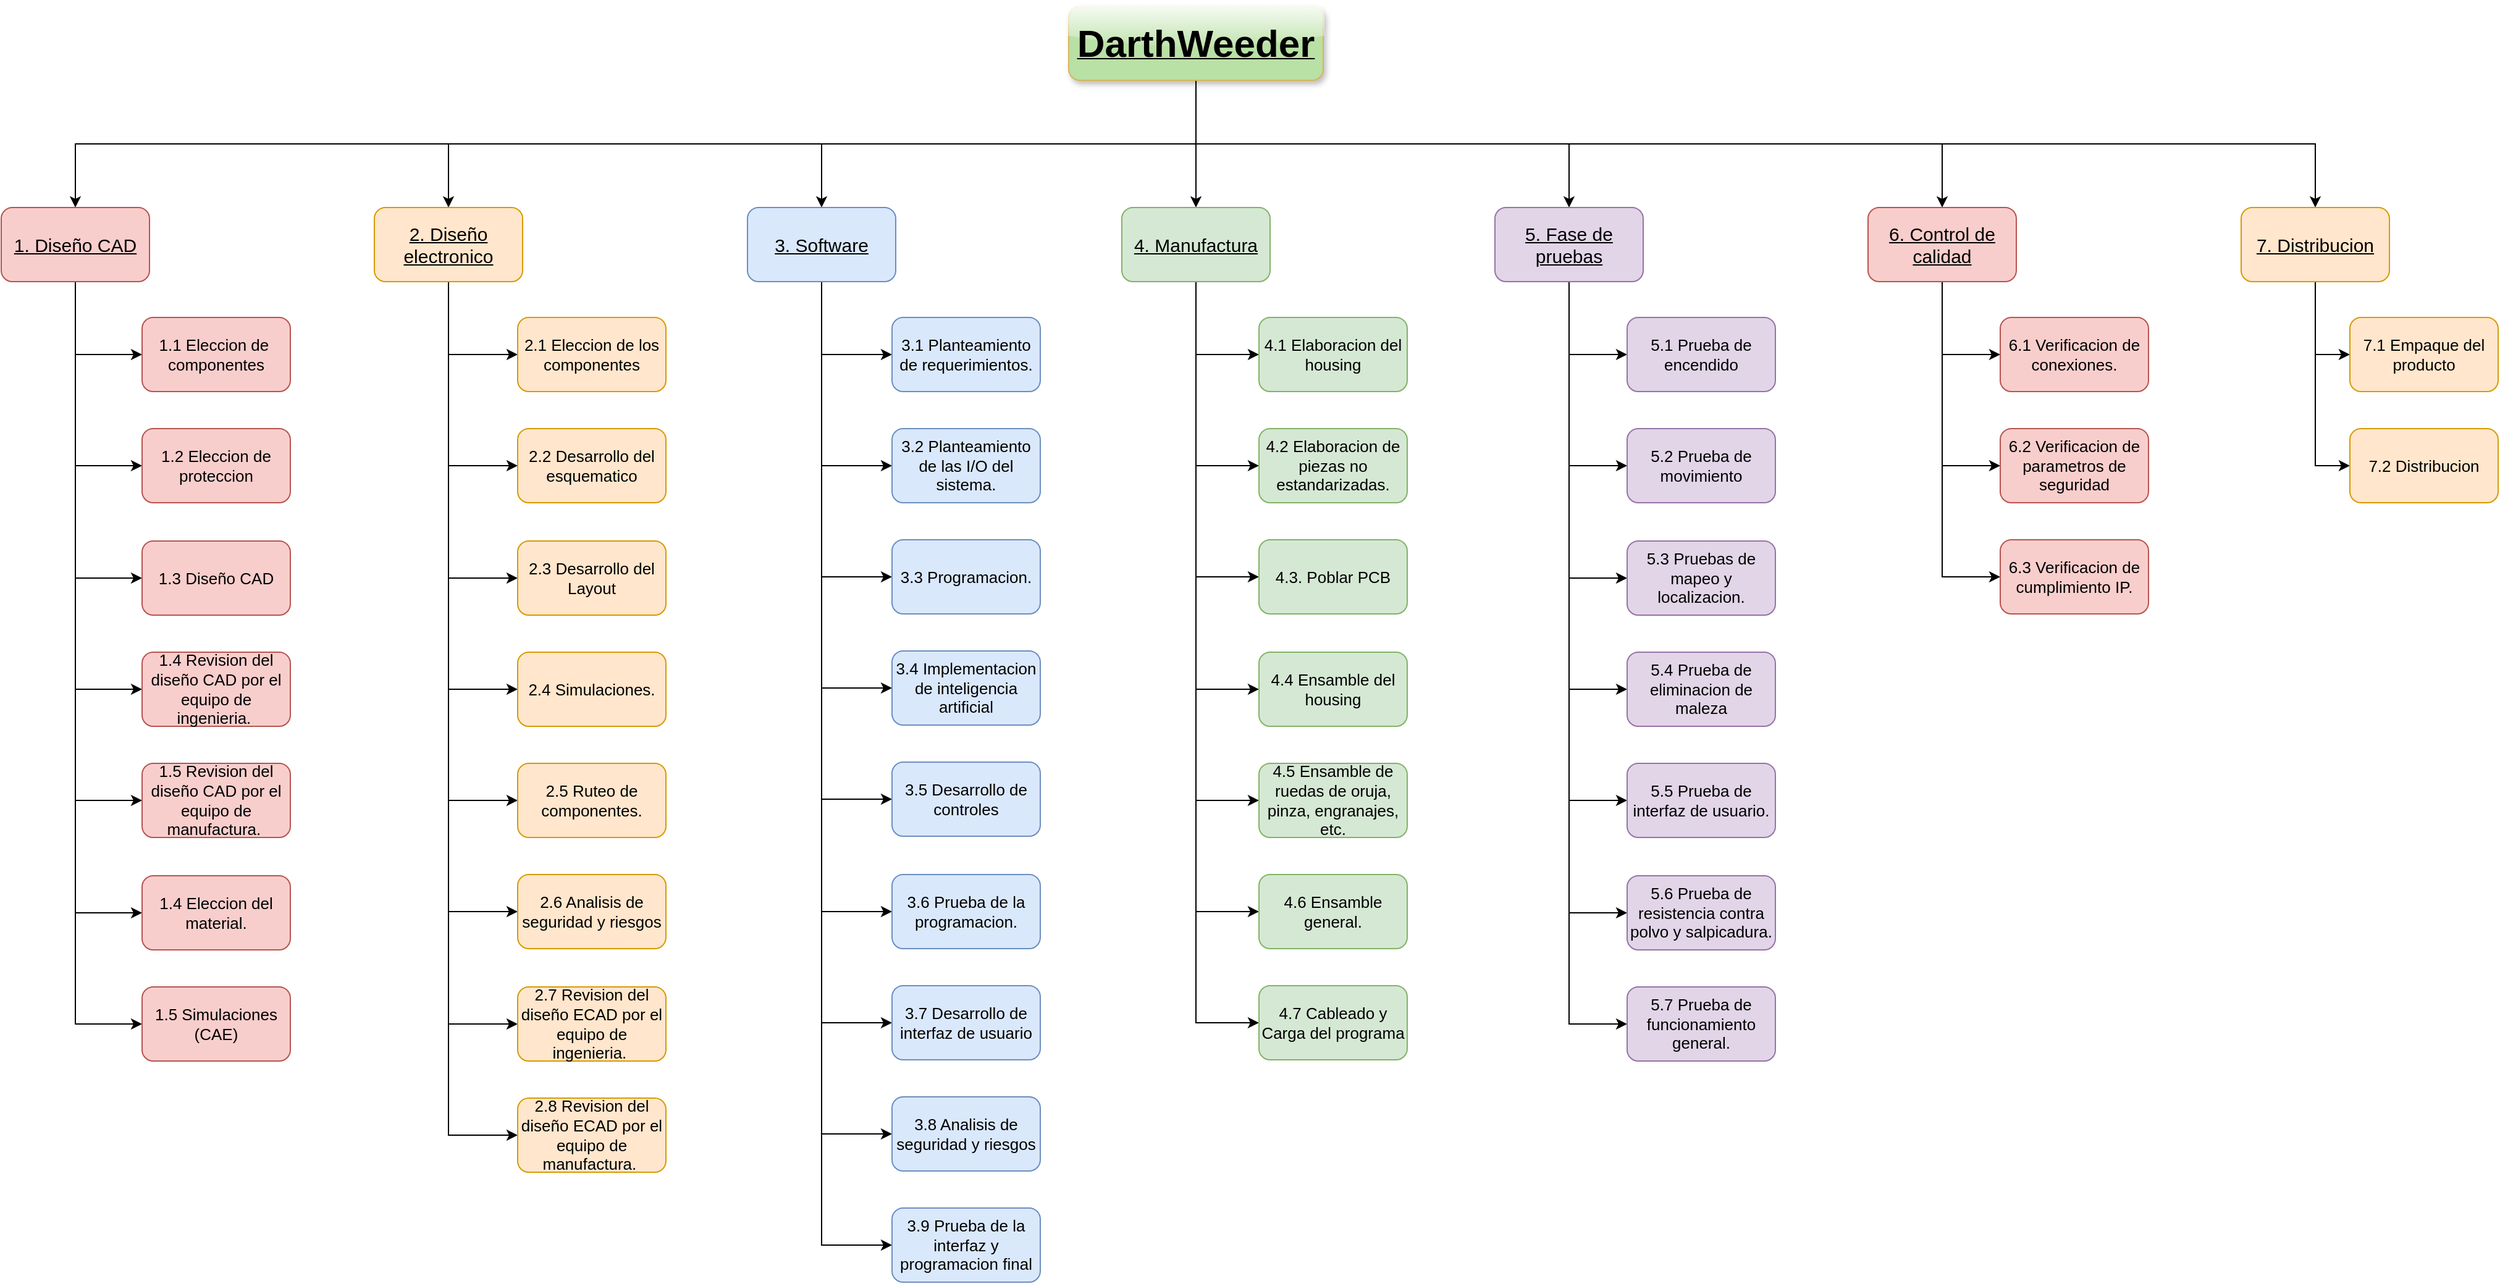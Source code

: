 <mxfile version="15.5.7" type="github" pages="3">
  <diagram id="HloR8D8-FnarYfhAqfTk" name="WBS">
    <mxGraphModel dx="1668" dy="1254" grid="0" gridSize="10" guides="1" tooltips="1" connect="1" arrows="1" fold="1" page="0" pageScale="1" pageWidth="850" pageHeight="1100" math="0" shadow="0">
      <root>
        <mxCell id="hKFb7bivR6nwUs9oMAIg-0" />
        <mxCell id="hKFb7bivR6nwUs9oMAIg-1" parent="hKFb7bivR6nwUs9oMAIg-0" />
        <mxCell id="cXa9iwHkYyDvZGANJJYn-30" style="edgeStyle=orthogonalEdgeStyle;rounded=0;orthogonalLoop=1;jettySize=auto;html=1;exitX=0.5;exitY=1;exitDx=0;exitDy=0;entryX=0.5;entryY=0;entryDx=0;entryDy=0;fontSize=15;" parent="hKFb7bivR6nwUs9oMAIg-1" source="hKFb7bivR6nwUs9oMAIg-2" target="hKFb7bivR6nwUs9oMAIg-4" edge="1">
          <mxGeometry relative="1" as="geometry" />
        </mxCell>
        <mxCell id="cXa9iwHkYyDvZGANJJYn-31" style="edgeStyle=orthogonalEdgeStyle;rounded=0;orthogonalLoop=1;jettySize=auto;html=1;exitX=0.5;exitY=1;exitDx=0;exitDy=0;entryX=0.5;entryY=0;entryDx=0;entryDy=0;fontSize=15;" parent="hKFb7bivR6nwUs9oMAIg-1" source="hKFb7bivR6nwUs9oMAIg-2" target="hKFb7bivR6nwUs9oMAIg-30" edge="1">
          <mxGeometry relative="1" as="geometry" />
        </mxCell>
        <mxCell id="cXa9iwHkYyDvZGANJJYn-32" style="edgeStyle=orthogonalEdgeStyle;rounded=0;orthogonalLoop=1;jettySize=auto;html=1;exitX=0.5;exitY=1;exitDx=0;exitDy=0;entryX=0.5;entryY=0;entryDx=0;entryDy=0;fontSize=15;" parent="hKFb7bivR6nwUs9oMAIg-1" source="hKFb7bivR6nwUs9oMAIg-2" target="hKFb7bivR6nwUs9oMAIg-11" edge="1">
          <mxGeometry relative="1" as="geometry" />
        </mxCell>
        <mxCell id="cXa9iwHkYyDvZGANJJYn-34" style="edgeStyle=orthogonalEdgeStyle;rounded=0;orthogonalLoop=1;jettySize=auto;html=1;exitX=0.5;exitY=1;exitDx=0;exitDy=0;entryX=0.5;entryY=0;entryDx=0;entryDy=0;fontSize=15;" parent="hKFb7bivR6nwUs9oMAIg-1" source="hKFb7bivR6nwUs9oMAIg-2" target="hKFb7bivR6nwUs9oMAIg-17" edge="1">
          <mxGeometry relative="1" as="geometry" />
        </mxCell>
        <mxCell id="cXa9iwHkYyDvZGANJJYn-35" style="edgeStyle=orthogonalEdgeStyle;rounded=0;orthogonalLoop=1;jettySize=auto;html=1;exitX=0.5;exitY=1;exitDx=0;exitDy=0;entryX=0.5;entryY=0;entryDx=0;entryDy=0;fontSize=15;" parent="hKFb7bivR6nwUs9oMAIg-1" source="hKFb7bivR6nwUs9oMAIg-2" target="hKFb7bivR6nwUs9oMAIg-23" edge="1">
          <mxGeometry relative="1" as="geometry" />
        </mxCell>
        <mxCell id="cXa9iwHkYyDvZGANJJYn-36" style="edgeStyle=orthogonalEdgeStyle;rounded=0;orthogonalLoop=1;jettySize=auto;html=1;exitX=0.5;exitY=1;exitDx=0;exitDy=0;entryX=0.5;entryY=0;entryDx=0;entryDy=0;fontSize=15;" parent="hKFb7bivR6nwUs9oMAIg-1" source="hKFb7bivR6nwUs9oMAIg-2" target="hKFb7bivR6nwUs9oMAIg-38" edge="1">
          <mxGeometry relative="1" as="geometry" />
        </mxCell>
        <mxCell id="cXa9iwHkYyDvZGANJJYn-37" style="edgeStyle=orthogonalEdgeStyle;rounded=0;orthogonalLoop=1;jettySize=auto;html=1;exitX=0.5;exitY=1;exitDx=0;exitDy=0;entryX=0.5;entryY=0;entryDx=0;entryDy=0;fontSize=15;" parent="hKFb7bivR6nwUs9oMAIg-1" source="hKFb7bivR6nwUs9oMAIg-2" target="hKFb7bivR6nwUs9oMAIg-49" edge="1">
          <mxGeometry relative="1" as="geometry" />
        </mxCell>
        <mxCell id="hKFb7bivR6nwUs9oMAIg-2" value="&lt;font style=&quot;font-size: 31px&quot;&gt;DarthWeeder&lt;/font&gt;" style="rounded=1;whiteSpace=wrap;html=1;fontStyle=5;fillColor=#B9E0A5;strokeColor=#d6b656;shadow=1;sketch=0;glass=1;" parent="hKFb7bivR6nwUs9oMAIg-1" vertex="1">
          <mxGeometry x="71" y="-612" width="206" height="60" as="geometry" />
        </mxCell>
        <mxCell id="hKFb7bivR6nwUs9oMAIg-50" style="edgeStyle=orthogonalEdgeStyle;rounded=0;orthogonalLoop=1;jettySize=auto;html=1;exitX=0.5;exitY=1;exitDx=0;exitDy=0;entryX=0;entryY=0.5;entryDx=0;entryDy=0;" parent="hKFb7bivR6nwUs9oMAIg-1" source="hKFb7bivR6nwUs9oMAIg-4" target="hKFb7bivR6nwUs9oMAIg-5" edge="1">
          <mxGeometry relative="1" as="geometry" />
        </mxCell>
        <mxCell id="hKFb7bivR6nwUs9oMAIg-51" style="edgeStyle=orthogonalEdgeStyle;rounded=0;orthogonalLoop=1;jettySize=auto;html=1;exitX=0.5;exitY=1;exitDx=0;exitDy=0;entryX=0;entryY=0.5;entryDx=0;entryDy=0;" parent="hKFb7bivR6nwUs9oMAIg-1" source="hKFb7bivR6nwUs9oMAIg-4" target="hKFb7bivR6nwUs9oMAIg-7" edge="1">
          <mxGeometry relative="1" as="geometry" />
        </mxCell>
        <mxCell id="hKFb7bivR6nwUs9oMAIg-52" style="edgeStyle=orthogonalEdgeStyle;rounded=0;orthogonalLoop=1;jettySize=auto;html=1;exitX=0.5;exitY=1;exitDx=0;exitDy=0;entryX=0;entryY=0.5;entryDx=0;entryDy=0;" parent="hKFb7bivR6nwUs9oMAIg-1" source="hKFb7bivR6nwUs9oMAIg-4" target="hKFb7bivR6nwUs9oMAIg-8" edge="1">
          <mxGeometry relative="1" as="geometry" />
        </mxCell>
        <mxCell id="hKFb7bivR6nwUs9oMAIg-53" style="edgeStyle=orthogonalEdgeStyle;rounded=0;orthogonalLoop=1;jettySize=auto;html=1;exitX=0.5;exitY=1;exitDx=0;exitDy=0;entryX=0;entryY=0.5;entryDx=0;entryDy=0;" parent="hKFb7bivR6nwUs9oMAIg-1" source="hKFb7bivR6nwUs9oMAIg-4" target="hKFb7bivR6nwUs9oMAIg-9" edge="1">
          <mxGeometry relative="1" as="geometry" />
        </mxCell>
        <mxCell id="hKFb7bivR6nwUs9oMAIg-54" style="edgeStyle=orthogonalEdgeStyle;rounded=0;orthogonalLoop=1;jettySize=auto;html=1;exitX=0.5;exitY=1;exitDx=0;exitDy=0;entryX=0;entryY=0.5;entryDx=0;entryDy=0;" parent="hKFb7bivR6nwUs9oMAIg-1" source="hKFb7bivR6nwUs9oMAIg-4" target="hKFb7bivR6nwUs9oMAIg-10" edge="1">
          <mxGeometry relative="1" as="geometry" />
        </mxCell>
        <mxCell id="cXa9iwHkYyDvZGANJJYn-2" style="edgeStyle=orthogonalEdgeStyle;rounded=0;orthogonalLoop=1;jettySize=auto;html=1;exitX=0.5;exitY=1;exitDx=0;exitDy=0;entryX=0;entryY=0.5;entryDx=0;entryDy=0;fontSize=25;" parent="hKFb7bivR6nwUs9oMAIg-1" source="hKFb7bivR6nwUs9oMAIg-4" target="cXa9iwHkYyDvZGANJJYn-0" edge="1">
          <mxGeometry relative="1" as="geometry" />
        </mxCell>
        <mxCell id="cXa9iwHkYyDvZGANJJYn-3" style="edgeStyle=orthogonalEdgeStyle;rounded=0;orthogonalLoop=1;jettySize=auto;html=1;exitX=0.5;exitY=1;exitDx=0;exitDy=0;entryX=0;entryY=0.5;entryDx=0;entryDy=0;fontSize=25;" parent="hKFb7bivR6nwUs9oMAIg-1" source="hKFb7bivR6nwUs9oMAIg-4" target="cXa9iwHkYyDvZGANJJYn-1" edge="1">
          <mxGeometry relative="1" as="geometry" />
        </mxCell>
        <mxCell id="hKFb7bivR6nwUs9oMAIg-4" value="&lt;u style=&quot;font-size: 15px;&quot;&gt;1. Diseño CAD&lt;/u&gt;" style="rounded=1;whiteSpace=wrap;html=1;movable=0;fontSize=15;fillColor=#f8cecc;strokeColor=#b85450;" parent="hKFb7bivR6nwUs9oMAIg-1" vertex="1">
          <mxGeometry x="-793" y="-449" width="120" height="60" as="geometry" />
        </mxCell>
        <mxCell id="hKFb7bivR6nwUs9oMAIg-5" value="1.1 Eleccion de&amp;nbsp; componentes" style="rounded=1;whiteSpace=wrap;html=1;movable=0;fontSize=13;fillColor=#F8CECC;strokeColor=#b85450;" parent="hKFb7bivR6nwUs9oMAIg-1" vertex="1">
          <mxGeometry x="-679" y="-360" width="120" height="60" as="geometry" />
        </mxCell>
        <mxCell id="hKFb7bivR6nwUs9oMAIg-7" value="1.2 Eleccion de proteccion" style="rounded=1;whiteSpace=wrap;html=1;movable=0;fontSize=13;fillColor=#F8CECC;strokeColor=#b85450;" parent="hKFb7bivR6nwUs9oMAIg-1" vertex="1">
          <mxGeometry x="-679" y="-270" width="120" height="60" as="geometry" />
        </mxCell>
        <mxCell id="hKFb7bivR6nwUs9oMAIg-8" value="1.3 Diseño CAD" style="rounded=1;whiteSpace=wrap;html=1;movable=0;fontSize=13;fillColor=#F8CECC;strokeColor=#b85450;" parent="hKFb7bivR6nwUs9oMAIg-1" vertex="1">
          <mxGeometry x="-679" y="-179" width="120" height="60" as="geometry" />
        </mxCell>
        <mxCell id="hKFb7bivR6nwUs9oMAIg-9" value="1.4 Eleccion del material." style="rounded=1;whiteSpace=wrap;html=1;movable=0;fontSize=13;fillColor=#F8CECC;strokeColor=#b85450;" parent="hKFb7bivR6nwUs9oMAIg-1" vertex="1">
          <mxGeometry x="-679" y="92" width="120" height="60" as="geometry" />
        </mxCell>
        <mxCell id="hKFb7bivR6nwUs9oMAIg-10" value="1.5 Simulaciones (CAE)" style="rounded=1;whiteSpace=wrap;html=1;movable=0;fontSize=13;fillColor=#F8CECC;strokeColor=#b85450;" parent="hKFb7bivR6nwUs9oMAIg-1" vertex="1">
          <mxGeometry x="-679" y="182" width="120" height="60" as="geometry" />
        </mxCell>
        <mxCell id="hKFb7bivR6nwUs9oMAIg-61" style="edgeStyle=orthogonalEdgeStyle;rounded=0;orthogonalLoop=1;jettySize=auto;html=1;exitX=0.5;exitY=1;exitDx=0;exitDy=0;entryX=0;entryY=0.5;entryDx=0;entryDy=0;" parent="hKFb7bivR6nwUs9oMAIg-1" source="hKFb7bivR6nwUs9oMAIg-11" target="hKFb7bivR6nwUs9oMAIg-12" edge="1">
          <mxGeometry relative="1" as="geometry" />
        </mxCell>
        <mxCell id="hKFb7bivR6nwUs9oMAIg-62" style="edgeStyle=orthogonalEdgeStyle;rounded=0;orthogonalLoop=1;jettySize=auto;html=1;exitX=0.5;exitY=1;exitDx=0;exitDy=0;entryX=0;entryY=0.5;entryDx=0;entryDy=0;" parent="hKFb7bivR6nwUs9oMAIg-1" source="hKFb7bivR6nwUs9oMAIg-11" target="hKFb7bivR6nwUs9oMAIg-44" edge="1">
          <mxGeometry relative="1" as="geometry" />
        </mxCell>
        <mxCell id="hKFb7bivR6nwUs9oMAIg-63" style="edgeStyle=orthogonalEdgeStyle;rounded=0;orthogonalLoop=1;jettySize=auto;html=1;exitX=0.5;exitY=1;exitDx=0;exitDy=0;entryX=0;entryY=0.5;entryDx=0;entryDy=0;" parent="hKFb7bivR6nwUs9oMAIg-1" source="hKFb7bivR6nwUs9oMAIg-11" target="hKFb7bivR6nwUs9oMAIg-45" edge="1">
          <mxGeometry relative="1" as="geometry" />
        </mxCell>
        <mxCell id="hKFb7bivR6nwUs9oMAIg-64" style="edgeStyle=orthogonalEdgeStyle;rounded=0;orthogonalLoop=1;jettySize=auto;html=1;exitX=0.5;exitY=1;exitDx=0;exitDy=0;entryX=0;entryY=0.5;entryDx=0;entryDy=0;" parent="hKFb7bivR6nwUs9oMAIg-1" source="hKFb7bivR6nwUs9oMAIg-11" target="hKFb7bivR6nwUs9oMAIg-46" edge="1">
          <mxGeometry relative="1" as="geometry" />
        </mxCell>
        <mxCell id="hKFb7bivR6nwUs9oMAIg-66" style="edgeStyle=orthogonalEdgeStyle;rounded=0;orthogonalLoop=1;jettySize=auto;html=1;exitX=0.5;exitY=1;exitDx=0;exitDy=0;entryX=0;entryY=0.5;entryDx=0;entryDy=0;" parent="hKFb7bivR6nwUs9oMAIg-1" source="hKFb7bivR6nwUs9oMAIg-11" target="hKFb7bivR6nwUs9oMAIg-47" edge="1">
          <mxGeometry relative="1" as="geometry" />
        </mxCell>
        <mxCell id="cXa9iwHkYyDvZGANJJYn-6" style="edgeStyle=orthogonalEdgeStyle;rounded=0;orthogonalLoop=1;jettySize=auto;html=1;exitX=0.5;exitY=1;exitDx=0;exitDy=0;entryX=0;entryY=0.5;entryDx=0;entryDy=0;fontSize=25;" parent="hKFb7bivR6nwUs9oMAIg-1" source="hKFb7bivR6nwUs9oMAIg-11" target="cXa9iwHkYyDvZGANJJYn-4" edge="1">
          <mxGeometry relative="1" as="geometry" />
        </mxCell>
        <mxCell id="cXa9iwHkYyDvZGANJJYn-7" style="edgeStyle=orthogonalEdgeStyle;rounded=0;orthogonalLoop=1;jettySize=auto;html=1;exitX=0.5;exitY=1;exitDx=0;exitDy=0;entryX=0;entryY=0.5;entryDx=0;entryDy=0;fontSize=25;" parent="hKFb7bivR6nwUs9oMAIg-1" source="hKFb7bivR6nwUs9oMAIg-11" target="cXa9iwHkYyDvZGANJJYn-5" edge="1">
          <mxGeometry relative="1" as="geometry" />
        </mxCell>
        <mxCell id="cXa9iwHkYyDvZGANJJYn-10" style="edgeStyle=orthogonalEdgeStyle;rounded=0;orthogonalLoop=1;jettySize=auto;html=1;exitX=0.5;exitY=1;exitDx=0;exitDy=0;entryX=0;entryY=0.5;entryDx=0;entryDy=0;fontSize=25;" parent="hKFb7bivR6nwUs9oMAIg-1" source="hKFb7bivR6nwUs9oMAIg-11" target="cXa9iwHkYyDvZGANJJYn-9" edge="1">
          <mxGeometry relative="1" as="geometry" />
        </mxCell>
        <mxCell id="cXa9iwHkYyDvZGANJJYn-11" style="edgeStyle=orthogonalEdgeStyle;rounded=0;orthogonalLoop=1;jettySize=auto;html=1;exitX=0.5;exitY=1;exitDx=0;exitDy=0;entryX=0;entryY=0.5;entryDx=0;entryDy=0;fontSize=25;" parent="hKFb7bivR6nwUs9oMAIg-1" source="hKFb7bivR6nwUs9oMAIg-11" target="cXa9iwHkYyDvZGANJJYn-8" edge="1">
          <mxGeometry relative="1" as="geometry" />
        </mxCell>
        <mxCell id="hKFb7bivR6nwUs9oMAIg-11" value="&lt;u style=&quot;font-size: 15px;&quot;&gt;3. Software&lt;/u&gt;" style="rounded=1;whiteSpace=wrap;html=1;movable=0;fontSize=15;fillColor=#dae8fc;strokeColor=#6c8ebf;" parent="hKFb7bivR6nwUs9oMAIg-1" vertex="1">
          <mxGeometry x="-189" y="-449" width="120" height="60" as="geometry" />
        </mxCell>
        <mxCell id="hKFb7bivR6nwUs9oMAIg-12" value="3.1 Planteamiento de requerimientos." style="rounded=1;whiteSpace=wrap;html=1;movable=0;fontSize=13;fillColor=#dae8fc;strokeColor=#6c8ebf;" parent="hKFb7bivR6nwUs9oMAIg-1" vertex="1">
          <mxGeometry x="-72" y="-360" width="120" height="60" as="geometry" />
        </mxCell>
        <mxCell id="hKFb7bivR6nwUs9oMAIg-67" style="edgeStyle=orthogonalEdgeStyle;rounded=0;orthogonalLoop=1;jettySize=auto;html=1;exitX=0.5;exitY=1;exitDx=0;exitDy=0;entryX=0;entryY=0.5;entryDx=0;entryDy=0;" parent="hKFb7bivR6nwUs9oMAIg-1" source="hKFb7bivR6nwUs9oMAIg-17" target="hKFb7bivR6nwUs9oMAIg-18" edge="1">
          <mxGeometry relative="1" as="geometry" />
        </mxCell>
        <mxCell id="hKFb7bivR6nwUs9oMAIg-68" style="edgeStyle=orthogonalEdgeStyle;rounded=0;orthogonalLoop=1;jettySize=auto;html=1;exitX=0.5;exitY=1;exitDx=0;exitDy=0;entryX=0;entryY=0.5;entryDx=0;entryDy=0;" parent="hKFb7bivR6nwUs9oMAIg-1" source="hKFb7bivR6nwUs9oMAIg-17" target="hKFb7bivR6nwUs9oMAIg-19" edge="1">
          <mxGeometry relative="1" as="geometry" />
        </mxCell>
        <mxCell id="hKFb7bivR6nwUs9oMAIg-69" style="edgeStyle=orthogonalEdgeStyle;rounded=0;orthogonalLoop=1;jettySize=auto;html=1;exitX=0.5;exitY=1;exitDx=0;exitDy=0;entryX=0;entryY=0.5;entryDx=0;entryDy=0;" parent="hKFb7bivR6nwUs9oMAIg-1" source="hKFb7bivR6nwUs9oMAIg-17" target="hKFb7bivR6nwUs9oMAIg-20" edge="1">
          <mxGeometry relative="1" as="geometry" />
        </mxCell>
        <mxCell id="hKFb7bivR6nwUs9oMAIg-70" style="edgeStyle=orthogonalEdgeStyle;rounded=0;orthogonalLoop=1;jettySize=auto;html=1;exitX=0.5;exitY=1;exitDx=0;exitDy=0;entryX=0;entryY=0.5;entryDx=0;entryDy=0;" parent="hKFb7bivR6nwUs9oMAIg-1" source="hKFb7bivR6nwUs9oMAIg-17" target="hKFb7bivR6nwUs9oMAIg-21" edge="1">
          <mxGeometry relative="1" as="geometry" />
        </mxCell>
        <mxCell id="hKFb7bivR6nwUs9oMAIg-71" style="edgeStyle=orthogonalEdgeStyle;rounded=0;orthogonalLoop=1;jettySize=auto;html=1;exitX=0.5;exitY=1;exitDx=0;exitDy=0;entryX=0;entryY=0.5;entryDx=0;entryDy=0;" parent="hKFb7bivR6nwUs9oMAIg-1" source="hKFb7bivR6nwUs9oMAIg-17" target="hKFb7bivR6nwUs9oMAIg-22" edge="1">
          <mxGeometry relative="1" as="geometry" />
        </mxCell>
        <mxCell id="cXa9iwHkYyDvZGANJJYn-22" style="edgeStyle=orthogonalEdgeStyle;rounded=0;orthogonalLoop=1;jettySize=auto;html=1;exitX=0.5;exitY=1;exitDx=0;exitDy=0;entryX=0;entryY=0.5;entryDx=0;entryDy=0;fontSize=25;" parent="hKFb7bivR6nwUs9oMAIg-1" source="hKFb7bivR6nwUs9oMAIg-17" target="cXa9iwHkYyDvZGANJJYn-19" edge="1">
          <mxGeometry relative="1" as="geometry" />
        </mxCell>
        <mxCell id="cXa9iwHkYyDvZGANJJYn-23" style="edgeStyle=orthogonalEdgeStyle;rounded=0;orthogonalLoop=1;jettySize=auto;html=1;exitX=0.5;exitY=1;exitDx=0;exitDy=0;entryX=0;entryY=0.5;entryDx=0;entryDy=0;fontSize=25;" parent="hKFb7bivR6nwUs9oMAIg-1" source="hKFb7bivR6nwUs9oMAIg-17" target="cXa9iwHkYyDvZGANJJYn-20" edge="1">
          <mxGeometry relative="1" as="geometry" />
        </mxCell>
        <mxCell id="hKFb7bivR6nwUs9oMAIg-17" value="&lt;u style=&quot;font-size: 15px;&quot;&gt;4. Manufactura&lt;/u&gt;" style="rounded=1;whiteSpace=wrap;html=1;movable=0;fontSize=15;fillColor=#d5e8d4;strokeColor=#82b366;" parent="hKFb7bivR6nwUs9oMAIg-1" vertex="1">
          <mxGeometry x="114" y="-449" width="120" height="60" as="geometry" />
        </mxCell>
        <mxCell id="hKFb7bivR6nwUs9oMAIg-18" value="4.1 Elaboracion del housing" style="rounded=1;whiteSpace=wrap;html=1;movable=0;fontSize=13;fillColor=#d5e8d4;strokeColor=#82b366;" parent="hKFb7bivR6nwUs9oMAIg-1" vertex="1">
          <mxGeometry x="225" y="-360" width="120" height="60" as="geometry" />
        </mxCell>
        <mxCell id="hKFb7bivR6nwUs9oMAIg-19" value="4.2 Elaboracion de piezas no estandarizadas." style="rounded=1;whiteSpace=wrap;html=1;movable=0;fontSize=13;fillColor=#d5e8d4;strokeColor=#82b366;" parent="hKFb7bivR6nwUs9oMAIg-1" vertex="1">
          <mxGeometry x="225" y="-270" width="120" height="60" as="geometry" />
        </mxCell>
        <mxCell id="hKFb7bivR6nwUs9oMAIg-20" value="4.3. Poblar PCB" style="rounded=1;whiteSpace=wrap;html=1;movable=0;fontSize=13;fillColor=#d5e8d4;strokeColor=#82b366;" parent="hKFb7bivR6nwUs9oMAIg-1" vertex="1">
          <mxGeometry x="225" y="-180" width="120" height="60" as="geometry" />
        </mxCell>
        <mxCell id="hKFb7bivR6nwUs9oMAIg-21" value="4.4 Ensamble del housing" style="rounded=1;whiteSpace=wrap;html=1;movable=0;fontSize=13;fillColor=#d5e8d4;strokeColor=#82b366;" parent="hKFb7bivR6nwUs9oMAIg-1" vertex="1">
          <mxGeometry x="225" y="-89" width="120" height="60" as="geometry" />
        </mxCell>
        <mxCell id="hKFb7bivR6nwUs9oMAIg-22" value="4.5 Ensamble de ruedas de oruja, pinza, engranajes, etc." style="rounded=1;whiteSpace=wrap;html=1;movable=0;fontSize=13;fillColor=#d5e8d4;strokeColor=#82b366;" parent="hKFb7bivR6nwUs9oMAIg-1" vertex="1">
          <mxGeometry x="225" y="1" width="120" height="60" as="geometry" />
        </mxCell>
        <mxCell id="hKFb7bivR6nwUs9oMAIg-72" style="edgeStyle=orthogonalEdgeStyle;rounded=0;orthogonalLoop=1;jettySize=auto;html=1;exitX=0.5;exitY=1;exitDx=0;exitDy=0;entryX=0;entryY=0.5;entryDx=0;entryDy=0;" parent="hKFb7bivR6nwUs9oMAIg-1" source="hKFb7bivR6nwUs9oMAIg-23" target="hKFb7bivR6nwUs9oMAIg-24" edge="1">
          <mxGeometry relative="1" as="geometry" />
        </mxCell>
        <mxCell id="hKFb7bivR6nwUs9oMAIg-73" style="edgeStyle=orthogonalEdgeStyle;rounded=0;orthogonalLoop=1;jettySize=auto;html=1;exitX=0.5;exitY=1;exitDx=0;exitDy=0;entryX=0;entryY=0.5;entryDx=0;entryDy=0;" parent="hKFb7bivR6nwUs9oMAIg-1" source="hKFb7bivR6nwUs9oMAIg-23" target="hKFb7bivR6nwUs9oMAIg-25" edge="1">
          <mxGeometry relative="1" as="geometry" />
        </mxCell>
        <mxCell id="hKFb7bivR6nwUs9oMAIg-74" style="edgeStyle=orthogonalEdgeStyle;rounded=0;orthogonalLoop=1;jettySize=auto;html=1;exitX=0.5;exitY=1;exitDx=0;exitDy=0;entryX=0;entryY=0.5;entryDx=0;entryDy=0;" parent="hKFb7bivR6nwUs9oMAIg-1" source="hKFb7bivR6nwUs9oMAIg-23" target="hKFb7bivR6nwUs9oMAIg-26" edge="1">
          <mxGeometry relative="1" as="geometry" />
        </mxCell>
        <mxCell id="hKFb7bivR6nwUs9oMAIg-76" style="edgeStyle=orthogonalEdgeStyle;rounded=0;orthogonalLoop=1;jettySize=auto;html=1;exitX=0.5;exitY=1;exitDx=0;exitDy=0;entryX=0;entryY=0.5;entryDx=0;entryDy=0;" parent="hKFb7bivR6nwUs9oMAIg-1" source="hKFb7bivR6nwUs9oMAIg-23" target="hKFb7bivR6nwUs9oMAIg-27" edge="1">
          <mxGeometry relative="1" as="geometry" />
        </mxCell>
        <mxCell id="cXa9iwHkYyDvZGANJJYn-25" style="edgeStyle=orthogonalEdgeStyle;rounded=0;orthogonalLoop=1;jettySize=auto;html=1;exitX=0.5;exitY=1;exitDx=0;exitDy=0;entryX=0;entryY=0.5;entryDx=0;entryDy=0;fontSize=25;" parent="hKFb7bivR6nwUs9oMAIg-1" source="hKFb7bivR6nwUs9oMAIg-23" target="cXa9iwHkYyDvZGANJJYn-24" edge="1">
          <mxGeometry relative="1" as="geometry" />
        </mxCell>
        <mxCell id="cXa9iwHkYyDvZGANJJYn-27" style="edgeStyle=orthogonalEdgeStyle;rounded=0;orthogonalLoop=1;jettySize=auto;html=1;exitX=0.5;exitY=1;exitDx=0;exitDy=0;entryX=0;entryY=0.5;entryDx=0;entryDy=0;fontSize=25;" parent="hKFb7bivR6nwUs9oMAIg-1" source="hKFb7bivR6nwUs9oMAIg-23" target="cXa9iwHkYyDvZGANJJYn-26" edge="1">
          <mxGeometry relative="1" as="geometry" />
        </mxCell>
        <mxCell id="cXa9iwHkYyDvZGANJJYn-29" style="edgeStyle=orthogonalEdgeStyle;rounded=0;orthogonalLoop=1;jettySize=auto;html=1;exitX=0.5;exitY=1;exitDx=0;exitDy=0;entryX=0;entryY=0.5;entryDx=0;entryDy=0;fontSize=25;" parent="hKFb7bivR6nwUs9oMAIg-1" source="hKFb7bivR6nwUs9oMAIg-23" target="cXa9iwHkYyDvZGANJJYn-28" edge="1">
          <mxGeometry relative="1" as="geometry" />
        </mxCell>
        <mxCell id="hKFb7bivR6nwUs9oMAIg-23" value="&lt;u style=&quot;font-size: 15px;&quot;&gt;5. Fase de pruebas&lt;/u&gt;" style="rounded=1;whiteSpace=wrap;html=1;movable=0;fontSize=15;fillColor=#e1d5e7;strokeColor=#9673a6;" parent="hKFb7bivR6nwUs9oMAIg-1" vertex="1">
          <mxGeometry x="416" y="-449" width="120" height="60" as="geometry" />
        </mxCell>
        <mxCell id="hKFb7bivR6nwUs9oMAIg-24" value="5.1 Prueba de encendido" style="rounded=1;whiteSpace=wrap;html=1;movable=0;fontSize=13;fillColor=#e1d5e7;strokeColor=#9673a6;" parent="hKFb7bivR6nwUs9oMAIg-1" vertex="1">
          <mxGeometry x="523" y="-360" width="120" height="60" as="geometry" />
        </mxCell>
        <mxCell id="hKFb7bivR6nwUs9oMAIg-25" value="5.2 Prueba de movimiento" style="rounded=1;whiteSpace=wrap;html=1;movable=0;fontSize=13;fillColor=#e1d5e7;strokeColor=#9673a6;" parent="hKFb7bivR6nwUs9oMAIg-1" vertex="1">
          <mxGeometry x="523" y="-270" width="120" height="60" as="geometry" />
        </mxCell>
        <mxCell id="hKFb7bivR6nwUs9oMAIg-26" value="5.4 Prueba de eliminacion de maleza" style="rounded=1;whiteSpace=wrap;html=1;movable=0;fontSize=13;fillColor=#e1d5e7;strokeColor=#9673a6;" parent="hKFb7bivR6nwUs9oMAIg-1" vertex="1">
          <mxGeometry x="523" y="-89" width="120" height="60" as="geometry" />
        </mxCell>
        <mxCell id="hKFb7bivR6nwUs9oMAIg-27" value="5.7 Prueba de funcionamiento general." style="rounded=1;whiteSpace=wrap;html=1;movable=0;fontSize=13;fillColor=#e1d5e7;strokeColor=#9673a6;" parent="hKFb7bivR6nwUs9oMAIg-1" vertex="1">
          <mxGeometry x="523" y="182" width="120" height="60" as="geometry" />
        </mxCell>
        <mxCell id="hKFb7bivR6nwUs9oMAIg-55" style="edgeStyle=orthogonalEdgeStyle;rounded=0;orthogonalLoop=1;jettySize=auto;html=1;exitX=0.5;exitY=1;exitDx=0;exitDy=0;entryX=0;entryY=0.5;entryDx=0;entryDy=0;" parent="hKFb7bivR6nwUs9oMAIg-1" source="hKFb7bivR6nwUs9oMAIg-30" target="hKFb7bivR6nwUs9oMAIg-31" edge="1">
          <mxGeometry relative="1" as="geometry" />
        </mxCell>
        <mxCell id="hKFb7bivR6nwUs9oMAIg-56" style="edgeStyle=orthogonalEdgeStyle;rounded=0;orthogonalLoop=1;jettySize=auto;html=1;exitX=0.5;exitY=1;exitDx=0;exitDy=0;entryX=0;entryY=0.5;entryDx=0;entryDy=0;" parent="hKFb7bivR6nwUs9oMAIg-1" source="hKFb7bivR6nwUs9oMAIg-30" target="hKFb7bivR6nwUs9oMAIg-32" edge="1">
          <mxGeometry relative="1" as="geometry" />
        </mxCell>
        <mxCell id="hKFb7bivR6nwUs9oMAIg-57" style="edgeStyle=orthogonalEdgeStyle;rounded=0;orthogonalLoop=1;jettySize=auto;html=1;exitX=0.5;exitY=1;exitDx=0;exitDy=0;entryX=0;entryY=0.5;entryDx=0;entryDy=0;" parent="hKFb7bivR6nwUs9oMAIg-1" source="hKFb7bivR6nwUs9oMAIg-30" target="hKFb7bivR6nwUs9oMAIg-33" edge="1">
          <mxGeometry relative="1" as="geometry" />
        </mxCell>
        <mxCell id="hKFb7bivR6nwUs9oMAIg-58" style="edgeStyle=orthogonalEdgeStyle;rounded=0;orthogonalLoop=1;jettySize=auto;html=1;exitX=0.5;exitY=1;exitDx=0;exitDy=0;entryX=0;entryY=0.5;entryDx=0;entryDy=0;" parent="hKFb7bivR6nwUs9oMAIg-1" source="hKFb7bivR6nwUs9oMAIg-30" target="hKFb7bivR6nwUs9oMAIg-34" edge="1">
          <mxGeometry relative="1" as="geometry" />
        </mxCell>
        <mxCell id="hKFb7bivR6nwUs9oMAIg-59" style="edgeStyle=orthogonalEdgeStyle;rounded=0;orthogonalLoop=1;jettySize=auto;html=1;exitX=0.5;exitY=1;exitDx=0;exitDy=0;entryX=0;entryY=0.5;entryDx=0;entryDy=0;" parent="hKFb7bivR6nwUs9oMAIg-1" source="hKFb7bivR6nwUs9oMAIg-30" target="hKFb7bivR6nwUs9oMAIg-36" edge="1">
          <mxGeometry relative="1" as="geometry" />
        </mxCell>
        <mxCell id="hKFb7bivR6nwUs9oMAIg-60" style="edgeStyle=orthogonalEdgeStyle;rounded=0;orthogonalLoop=1;jettySize=auto;html=1;exitX=0.5;exitY=1;exitDx=0;exitDy=0;entryX=0;entryY=0.5;entryDx=0;entryDy=0;" parent="hKFb7bivR6nwUs9oMAIg-1" source="hKFb7bivR6nwUs9oMAIg-30" target="hKFb7bivR6nwUs9oMAIg-35" edge="1">
          <mxGeometry relative="1" as="geometry" />
        </mxCell>
        <mxCell id="cXa9iwHkYyDvZGANJJYn-14" style="edgeStyle=orthogonalEdgeStyle;rounded=0;orthogonalLoop=1;jettySize=auto;html=1;exitX=0.5;exitY=1;exitDx=0;exitDy=0;entryX=0;entryY=0.5;entryDx=0;entryDy=0;fontSize=25;" parent="hKFb7bivR6nwUs9oMAIg-1" source="hKFb7bivR6nwUs9oMAIg-30" target="cXa9iwHkYyDvZGANJJYn-12" edge="1">
          <mxGeometry relative="1" as="geometry" />
        </mxCell>
        <mxCell id="cXa9iwHkYyDvZGANJJYn-15" style="edgeStyle=orthogonalEdgeStyle;rounded=0;orthogonalLoop=1;jettySize=auto;html=1;exitX=0.5;exitY=1;exitDx=0;exitDy=0;entryX=0;entryY=0.5;entryDx=0;entryDy=0;fontSize=25;" parent="hKFb7bivR6nwUs9oMAIg-1" source="hKFb7bivR6nwUs9oMAIg-30" target="cXa9iwHkYyDvZGANJJYn-13" edge="1">
          <mxGeometry relative="1" as="geometry" />
        </mxCell>
        <mxCell id="hKFb7bivR6nwUs9oMAIg-30" value="&lt;u style=&quot;font-size: 15px&quot;&gt;2. Diseño electronico&lt;/u&gt;" style="rounded=1;whiteSpace=wrap;html=1;movable=0;fontSize=15;fillColor=#ffe6cc;strokeColor=#d79b00;" parent="hKFb7bivR6nwUs9oMAIg-1" vertex="1">
          <mxGeometry x="-491" y="-449" width="120" height="60" as="geometry" />
        </mxCell>
        <mxCell id="hKFb7bivR6nwUs9oMAIg-31" value="2.1 Eleccion de los componentes" style="rounded=1;whiteSpace=wrap;html=1;movable=0;fontSize=13;fillColor=#ffe6cc;strokeColor=#d79b00;" parent="hKFb7bivR6nwUs9oMAIg-1" vertex="1">
          <mxGeometry x="-375" y="-360" width="120" height="60" as="geometry" />
        </mxCell>
        <mxCell id="hKFb7bivR6nwUs9oMAIg-32" value="2.2 Desarrollo del esquematico" style="rounded=1;whiteSpace=wrap;html=1;movable=0;fontSize=13;fillColor=#ffe6cc;strokeColor=#d79b00;" parent="hKFb7bivR6nwUs9oMAIg-1" vertex="1">
          <mxGeometry x="-375" y="-270" width="120" height="60" as="geometry" />
        </mxCell>
        <mxCell id="hKFb7bivR6nwUs9oMAIg-33" value="2.3 Desarrollo del Layout" style="rounded=1;whiteSpace=wrap;html=1;movable=0;fontSize=13;fillColor=#ffe6cc;strokeColor=#d79b00;" parent="hKFb7bivR6nwUs9oMAIg-1" vertex="1">
          <mxGeometry x="-375" y="-179" width="120" height="60" as="geometry" />
        </mxCell>
        <mxCell id="hKFb7bivR6nwUs9oMAIg-34" value="2.5 Ruteo de componentes." style="rounded=1;whiteSpace=wrap;html=1;movable=0;fontSize=13;fillColor=#ffe6cc;strokeColor=#d79b00;" parent="hKFb7bivR6nwUs9oMAIg-1" vertex="1">
          <mxGeometry x="-375" y="1" width="120" height="60" as="geometry" />
        </mxCell>
        <mxCell id="hKFb7bivR6nwUs9oMAIg-35" value="2.6 Analisis de seguridad y riesgos" style="rounded=1;whiteSpace=wrap;html=1;movable=0;fontSize=13;fillColor=#ffe6cc;strokeColor=#d79b00;" parent="hKFb7bivR6nwUs9oMAIg-1" vertex="1">
          <mxGeometry x="-375" y="91" width="120" height="60" as="geometry" />
        </mxCell>
        <mxCell id="hKFb7bivR6nwUs9oMAIg-36" value="2.4 Simulaciones." style="rounded=1;whiteSpace=wrap;html=1;movable=0;fontSize=13;fillColor=#ffe6cc;strokeColor=#d79b00;" parent="hKFb7bivR6nwUs9oMAIg-1" vertex="1">
          <mxGeometry x="-375" y="-89" width="120" height="60" as="geometry" />
        </mxCell>
        <mxCell id="hKFb7bivR6nwUs9oMAIg-78" style="edgeStyle=orthogonalEdgeStyle;rounded=0;orthogonalLoop=1;jettySize=auto;html=1;exitX=0.5;exitY=1;exitDx=0;exitDy=0;entryX=0;entryY=0.5;entryDx=0;entryDy=0;" parent="hKFb7bivR6nwUs9oMAIg-1" source="hKFb7bivR6nwUs9oMAIg-38" target="hKFb7bivR6nwUs9oMAIg-39" edge="1">
          <mxGeometry relative="1" as="geometry" />
        </mxCell>
        <mxCell id="hKFb7bivR6nwUs9oMAIg-79" style="edgeStyle=orthogonalEdgeStyle;rounded=0;orthogonalLoop=1;jettySize=auto;html=1;exitX=0.5;exitY=1;exitDx=0;exitDy=0;entryX=0;entryY=0.5;entryDx=0;entryDy=0;" parent="hKFb7bivR6nwUs9oMAIg-1" source="hKFb7bivR6nwUs9oMAIg-38" target="hKFb7bivR6nwUs9oMAIg-40" edge="1">
          <mxGeometry relative="1" as="geometry" />
        </mxCell>
        <mxCell id="hKFb7bivR6nwUs9oMAIg-80" style="edgeStyle=orthogonalEdgeStyle;rounded=0;orthogonalLoop=1;jettySize=auto;html=1;exitX=0.5;exitY=1;exitDx=0;exitDy=0;entryX=0;entryY=0.5;entryDx=0;entryDy=0;" parent="hKFb7bivR6nwUs9oMAIg-1" source="hKFb7bivR6nwUs9oMAIg-38" target="hKFb7bivR6nwUs9oMAIg-41" edge="1">
          <mxGeometry relative="1" as="geometry" />
        </mxCell>
        <mxCell id="hKFb7bivR6nwUs9oMAIg-38" value="&lt;u style=&quot;font-size: 15px;&quot;&gt;6. Control de calidad&lt;/u&gt;" style="rounded=1;whiteSpace=wrap;html=1;movable=0;fontSize=15;fillColor=#f8cecc;strokeColor=#b85450;" parent="hKFb7bivR6nwUs9oMAIg-1" vertex="1">
          <mxGeometry x="718" y="-449" width="120" height="60" as="geometry" />
        </mxCell>
        <mxCell id="hKFb7bivR6nwUs9oMAIg-39" value="6.1 Verificacion de conexiones." style="rounded=1;whiteSpace=wrap;html=1;movable=0;fontSize=13;fillColor=#f8cecc;strokeColor=#b85450;" parent="hKFb7bivR6nwUs9oMAIg-1" vertex="1">
          <mxGeometry x="825" y="-360" width="120" height="60" as="geometry" />
        </mxCell>
        <mxCell id="hKFb7bivR6nwUs9oMAIg-40" value="6.3 Verificacion de cumplimiento IP." style="rounded=1;whiteSpace=wrap;html=1;movable=0;fontSize=13;fillColor=#f8cecc;strokeColor=#b85450;" parent="hKFb7bivR6nwUs9oMAIg-1" vertex="1">
          <mxGeometry x="825" y="-180" width="120" height="60" as="geometry" />
        </mxCell>
        <mxCell id="hKFb7bivR6nwUs9oMAIg-41" value="6.2 Verificacion de parametros de seguridad" style="rounded=1;whiteSpace=wrap;html=1;movable=0;fontSize=13;fillColor=#f8cecc;strokeColor=#b85450;" parent="hKFb7bivR6nwUs9oMAIg-1" vertex="1">
          <mxGeometry x="825" y="-270" width="120" height="60" as="geometry" />
        </mxCell>
        <mxCell id="hKFb7bivR6nwUs9oMAIg-44" value="3.2 Planteamiento de las I/O del sistema." style="rounded=1;whiteSpace=wrap;html=1;movable=0;fontSize=13;fillColor=#dae8fc;strokeColor=#6c8ebf;" parent="hKFb7bivR6nwUs9oMAIg-1" vertex="1">
          <mxGeometry x="-72" y="-270" width="120" height="60" as="geometry" />
        </mxCell>
        <mxCell id="hKFb7bivR6nwUs9oMAIg-45" value="3.7 Desarrollo de interfaz de usuario" style="rounded=1;whiteSpace=wrap;html=1;movable=0;fontSize=13;fillColor=#dae8fc;strokeColor=#6c8ebf;" parent="hKFb7bivR6nwUs9oMAIg-1" vertex="1">
          <mxGeometry x="-72" y="181" width="120" height="60" as="geometry" />
        </mxCell>
        <mxCell id="hKFb7bivR6nwUs9oMAIg-46" value="3.9 Prueba de la interfaz y programacion final" style="rounded=1;whiteSpace=wrap;html=1;movable=0;fontSize=13;fillColor=#dae8fc;strokeColor=#6c8ebf;" parent="hKFb7bivR6nwUs9oMAIg-1" vertex="1">
          <mxGeometry x="-72" y="361" width="120" height="60" as="geometry" />
        </mxCell>
        <mxCell id="hKFb7bivR6nwUs9oMAIg-47" value="3.8 Analisis de seguridad y riesgos" style="rounded=1;whiteSpace=wrap;html=1;movable=0;fontSize=13;fillColor=#dae8fc;strokeColor=#6c8ebf;" parent="hKFb7bivR6nwUs9oMAIg-1" vertex="1">
          <mxGeometry x="-72" y="271" width="120" height="60" as="geometry" />
        </mxCell>
        <mxCell id="hKFb7bivR6nwUs9oMAIg-83" style="edgeStyle=orthogonalEdgeStyle;rounded=0;orthogonalLoop=1;jettySize=auto;html=1;exitX=0.5;exitY=1;exitDx=0;exitDy=0;entryX=0;entryY=0.5;entryDx=0;entryDy=0;" parent="hKFb7bivR6nwUs9oMAIg-1" source="hKFb7bivR6nwUs9oMAIg-49" target="hKFb7bivR6nwUs9oMAIg-81" edge="1">
          <mxGeometry relative="1" as="geometry" />
        </mxCell>
        <mxCell id="hKFb7bivR6nwUs9oMAIg-84" style="edgeStyle=orthogonalEdgeStyle;rounded=0;orthogonalLoop=1;jettySize=auto;html=1;exitX=0.5;exitY=1;exitDx=0;exitDy=0;entryX=0;entryY=0.5;entryDx=0;entryDy=0;" parent="hKFb7bivR6nwUs9oMAIg-1" source="hKFb7bivR6nwUs9oMAIg-49" target="hKFb7bivR6nwUs9oMAIg-82" edge="1">
          <mxGeometry relative="1" as="geometry" />
        </mxCell>
        <mxCell id="hKFb7bivR6nwUs9oMAIg-49" value="&lt;u style=&quot;font-size: 15px;&quot;&gt;7. Distribucion&lt;/u&gt;" style="rounded=1;whiteSpace=wrap;html=1;movable=0;fontSize=15;fillColor=#ffe6cc;strokeColor=#d79b00;" parent="hKFb7bivR6nwUs9oMAIg-1" vertex="1">
          <mxGeometry x="1020" y="-449" width="120" height="60" as="geometry" />
        </mxCell>
        <mxCell id="hKFb7bivR6nwUs9oMAIg-81" value="7.1 Empaque del producto" style="rounded=1;whiteSpace=wrap;html=1;movable=0;fontSize=13;fillColor=#ffe6cc;strokeColor=#d79b00;" parent="hKFb7bivR6nwUs9oMAIg-1" vertex="1">
          <mxGeometry x="1108" y="-360" width="120" height="60" as="geometry" />
        </mxCell>
        <mxCell id="hKFb7bivR6nwUs9oMAIg-82" value="7.2 Distribucion" style="rounded=1;whiteSpace=wrap;html=1;movable=0;fontSize=13;fillColor=#ffe6cc;strokeColor=#d79b00;" parent="hKFb7bivR6nwUs9oMAIg-1" vertex="1">
          <mxGeometry x="1108" y="-270" width="120" height="60" as="geometry" />
        </mxCell>
        <mxCell id="cXa9iwHkYyDvZGANJJYn-0" value="1.4 Revision del diseño CAD por el equipo de ingenieria.&amp;nbsp;" style="rounded=1;whiteSpace=wrap;html=1;movable=0;fontSize=13;fillColor=#F8CECC;strokeColor=#b85450;" parent="hKFb7bivR6nwUs9oMAIg-1" vertex="1">
          <mxGeometry x="-679" y="-89" width="120" height="60" as="geometry" />
        </mxCell>
        <mxCell id="cXa9iwHkYyDvZGANJJYn-1" value="1.5 Revision del diseño CAD por el equipo de manufactura.&amp;nbsp;" style="rounded=1;whiteSpace=wrap;html=1;movable=0;fontSize=13;fillColor=#F8CECC;strokeColor=#b85450;" parent="hKFb7bivR6nwUs9oMAIg-1" vertex="1">
          <mxGeometry x="-679" y="1" width="120" height="60" as="geometry" />
        </mxCell>
        <mxCell id="cXa9iwHkYyDvZGANJJYn-4" value="3.3 Programacion." style="rounded=1;whiteSpace=wrap;html=1;movable=0;fontSize=13;fillColor=#dae8fc;strokeColor=#6c8ebf;" parent="hKFb7bivR6nwUs9oMAIg-1" vertex="1">
          <mxGeometry x="-72" y="-180" width="120" height="60" as="geometry" />
        </mxCell>
        <mxCell id="cXa9iwHkYyDvZGANJJYn-5" value="3.4 Implementacion de inteligencia artificial" style="rounded=1;whiteSpace=wrap;html=1;movable=0;fontSize=13;fillColor=#dae8fc;strokeColor=#6c8ebf;" parent="hKFb7bivR6nwUs9oMAIg-1" vertex="1">
          <mxGeometry x="-72" y="-90" width="120" height="60" as="geometry" />
        </mxCell>
        <mxCell id="cXa9iwHkYyDvZGANJJYn-8" value="3.5 Desarrollo de controles" style="rounded=1;whiteSpace=wrap;html=1;movable=0;fontSize=13;fillColor=#dae8fc;strokeColor=#6c8ebf;" parent="hKFb7bivR6nwUs9oMAIg-1" vertex="1">
          <mxGeometry x="-72" width="120" height="60" as="geometry" />
        </mxCell>
        <mxCell id="cXa9iwHkYyDvZGANJJYn-9" value="3.6 Prueba de la programacion." style="rounded=1;whiteSpace=wrap;html=1;movable=0;fontSize=13;fillColor=#dae8fc;strokeColor=#6c8ebf;" parent="hKFb7bivR6nwUs9oMAIg-1" vertex="1">
          <mxGeometry x="-72" y="91" width="120" height="60" as="geometry" />
        </mxCell>
        <mxCell id="cXa9iwHkYyDvZGANJJYn-12" value="2.7 Revision del diseño ECAD por el equipo de ingenieria.&amp;nbsp;" style="rounded=1;whiteSpace=wrap;html=1;movable=0;fontSize=13;fillColor=#ffe6cc;strokeColor=#d79b00;" parent="hKFb7bivR6nwUs9oMAIg-1" vertex="1">
          <mxGeometry x="-375" y="182" width="120" height="60" as="geometry" />
        </mxCell>
        <mxCell id="cXa9iwHkYyDvZGANJJYn-13" value="2.8 Revision del diseño ECAD por el equipo de manufactura.&amp;nbsp;" style="rounded=1;whiteSpace=wrap;html=1;movable=0;fontSize=13;fillColor=#ffe6cc;strokeColor=#d79b00;" parent="hKFb7bivR6nwUs9oMAIg-1" vertex="1">
          <mxGeometry x="-375" y="272" width="120" height="60" as="geometry" />
        </mxCell>
        <mxCell id="cXa9iwHkYyDvZGANJJYn-19" value="4.6 Ensamble general." style="rounded=1;whiteSpace=wrap;html=1;movable=0;fontSize=13;fillColor=#d5e8d4;strokeColor=#82b366;" parent="hKFb7bivR6nwUs9oMAIg-1" vertex="1">
          <mxGeometry x="225" y="91" width="120" height="60" as="geometry" />
        </mxCell>
        <mxCell id="cXa9iwHkYyDvZGANJJYn-20" value="4.7 Cableado y Carga del programa" style="rounded=1;whiteSpace=wrap;html=1;movable=0;fontSize=13;fillColor=#d5e8d4;strokeColor=#82b366;" parent="hKFb7bivR6nwUs9oMAIg-1" vertex="1">
          <mxGeometry x="225" y="181" width="120" height="60" as="geometry" />
        </mxCell>
        <mxCell id="cXa9iwHkYyDvZGANJJYn-24" value="5.3 Pruebas de mapeo y localizacion." style="rounded=1;whiteSpace=wrap;html=1;movable=0;fontSize=13;fillColor=#e1d5e7;strokeColor=#9673a6;" parent="hKFb7bivR6nwUs9oMAIg-1" vertex="1">
          <mxGeometry x="523" y="-179" width="120" height="60" as="geometry" />
        </mxCell>
        <mxCell id="cXa9iwHkYyDvZGANJJYn-26" value="5.5 Prueba de interfaz de usuario." style="rounded=1;whiteSpace=wrap;html=1;movable=0;fontSize=13;fillColor=#e1d5e7;strokeColor=#9673a6;" parent="hKFb7bivR6nwUs9oMAIg-1" vertex="1">
          <mxGeometry x="523" y="1" width="120" height="60" as="geometry" />
        </mxCell>
        <mxCell id="cXa9iwHkYyDvZGANJJYn-28" value="5.6 Prueba de resistencia contra polvo y salpicadura." style="rounded=1;whiteSpace=wrap;html=1;movable=0;fontSize=13;fillColor=#e1d5e7;strokeColor=#9673a6;" parent="hKFb7bivR6nwUs9oMAIg-1" vertex="1">
          <mxGeometry x="523" y="92" width="120" height="60" as="geometry" />
        </mxCell>
      </root>
    </mxGraphModel>
  </diagram>
  <diagram id="d0qMbTWMS64XjjL5R1oy" name="Diagrama de flujo">
    <mxGraphModel dx="221" dy="859" grid="0" gridSize="10" guides="1" tooltips="1" connect="1" arrows="1" fold="1" page="0" pageScale="1" pageWidth="850" pageHeight="1100" math="0" shadow="0">
      <root>
        <mxCell id="C_QugvXMSl1qowbGgs-Q-0" />
        <mxCell id="C_QugvXMSl1qowbGgs-Q-1" parent="C_QugvXMSl1qowbGgs-Q-0" />
        <mxCell id="C_QugvXMSl1qowbGgs-Q-5" value="" style="edgeStyle=orthogonalEdgeStyle;rounded=0;orthogonalLoop=1;jettySize=auto;html=1;" edge="1" parent="C_QugvXMSl1qowbGgs-Q-1" source="C_QugvXMSl1qowbGgs-Q-3" target="C_QugvXMSl1qowbGgs-Q-4">
          <mxGeometry relative="1" as="geometry" />
        </mxCell>
        <mxCell id="C_QugvXMSl1qowbGgs-Q-3" value="Inicio" style="strokeWidth=2;html=1;shape=mxgraph.flowchart.terminator;whiteSpace=wrap;gradientColor=none;align=center;" vertex="1" parent="C_QugvXMSl1qowbGgs-Q-1">
          <mxGeometry x="1178" y="-49" width="124" height="67" as="geometry" />
        </mxCell>
        <mxCell id="C_QugvXMSl1qowbGgs-Q-7" value="" style="edgeStyle=orthogonalEdgeStyle;rounded=0;orthogonalLoop=1;jettySize=auto;html=1;" edge="1" parent="C_QugvXMSl1qowbGgs-Q-1" source="C_QugvXMSl1qowbGgs-Q-4" target="C_QugvXMSl1qowbGgs-Q-6">
          <mxGeometry relative="1" as="geometry" />
        </mxCell>
        <mxCell id="C_QugvXMSl1qowbGgs-Q-4" value="Encendido del equipo" style="whiteSpace=wrap;html=1;strokeWidth=2;" vertex="1" parent="C_QugvXMSl1qowbGgs-Q-1">
          <mxGeometry x="1180" y="101.5" width="120" height="60" as="geometry" />
        </mxCell>
        <mxCell id="C_QugvXMSl1qowbGgs-Q-9" value="" style="edgeStyle=orthogonalEdgeStyle;rounded=0;orthogonalLoop=1;jettySize=auto;html=1;" edge="1" parent="C_QugvXMSl1qowbGgs-Q-1" source="C_QugvXMSl1qowbGgs-Q-6" target="C_QugvXMSl1qowbGgs-Q-8">
          <mxGeometry relative="1" as="geometry" />
        </mxCell>
        <mxCell id="C_QugvXMSl1qowbGgs-Q-6" value="Revisar correcto funcionamiento" style="whiteSpace=wrap;html=1;strokeWidth=2;" vertex="1" parent="C_QugvXMSl1qowbGgs-Q-1">
          <mxGeometry x="1180" y="241.5" width="120" height="60" as="geometry" />
        </mxCell>
        <mxCell id="C_QugvXMSl1qowbGgs-Q-13" value="" style="edgeStyle=orthogonalEdgeStyle;rounded=0;orthogonalLoop=1;jettySize=auto;html=1;" edge="1" parent="C_QugvXMSl1qowbGgs-Q-1" source="C_QugvXMSl1qowbGgs-Q-8" target="C_QugvXMSl1qowbGgs-Q-12">
          <mxGeometry relative="1" as="geometry" />
        </mxCell>
        <mxCell id="C_QugvXMSl1qowbGgs-Q-22" value="" style="edgeStyle=orthogonalEdgeStyle;rounded=0;orthogonalLoop=1;jettySize=auto;html=1;" edge="1" parent="C_QugvXMSl1qowbGgs-Q-1" source="C_QugvXMSl1qowbGgs-Q-8" target="C_QugvXMSl1qowbGgs-Q-21">
          <mxGeometry relative="1" as="geometry" />
        </mxCell>
        <mxCell id="C_QugvXMSl1qowbGgs-Q-8" value="Todo funciona correctamente?" style="rhombus;whiteSpace=wrap;html=1;strokeWidth=2;" vertex="1" parent="C_QugvXMSl1qowbGgs-Q-1">
          <mxGeometry x="1181" y="375" width="118" height="118.5" as="geometry" />
        </mxCell>
        <mxCell id="C_QugvXMSl1qowbGgs-Q-56" value="" style="edgeStyle=orthogonalEdgeStyle;rounded=0;orthogonalLoop=1;jettySize=auto;html=1;" edge="1" parent="C_QugvXMSl1qowbGgs-Q-1" source="C_QugvXMSl1qowbGgs-Q-12" target="C_QugvXMSl1qowbGgs-Q-55">
          <mxGeometry relative="1" as="geometry" />
        </mxCell>
        <mxCell id="C_QugvXMSl1qowbGgs-Q-12" value="Detener el equipo" style="whiteSpace=wrap;html=1;strokeWidth=2;" vertex="1" parent="C_QugvXMSl1qowbGgs-Q-1">
          <mxGeometry x="983" y="404.25" width="120" height="60" as="geometry" />
        </mxCell>
        <mxCell id="C_QugvXMSl1qowbGgs-Q-17" value="" style="edgeStyle=orthogonalEdgeStyle;rounded=0;orthogonalLoop=1;jettySize=auto;html=1;" edge="1" parent="C_QugvXMSl1qowbGgs-Q-1" source="C_QugvXMSl1qowbGgs-Q-16" target="C_QugvXMSl1qowbGgs-Q-12">
          <mxGeometry relative="1" as="geometry" />
        </mxCell>
        <mxCell id="C_QugvXMSl1qowbGgs-Q-16" value="A" style="strokeWidth=2;html=1;shape=mxgraph.flowchart.start_2;whiteSpace=wrap;" vertex="1" parent="C_QugvXMSl1qowbGgs-Q-1">
          <mxGeometry x="1025.5" y="328" width="35" height="35" as="geometry" />
        </mxCell>
        <mxCell id="C_QugvXMSl1qowbGgs-Q-18" value="No" style="text;html=1;strokeColor=none;fillColor=none;align=center;verticalAlign=middle;whiteSpace=wrap;rounded=0;" vertex="1" parent="C_QugvXMSl1qowbGgs-Q-1">
          <mxGeometry x="1120" y="404.25" width="60" height="30" as="geometry" />
        </mxCell>
        <mxCell id="C_QugvXMSl1qowbGgs-Q-24" value="" style="edgeStyle=orthogonalEdgeStyle;rounded=0;orthogonalLoop=1;jettySize=auto;html=1;" edge="1" parent="C_QugvXMSl1qowbGgs-Q-1" source="C_QugvXMSl1qowbGgs-Q-21" target="C_QugvXMSl1qowbGgs-Q-23">
          <mxGeometry relative="1" as="geometry" />
        </mxCell>
        <mxCell id="C_QugvXMSl1qowbGgs-Q-21" value="Parametros de usuario" style="shape=parallelogram;perimeter=parallelogramPerimeter;whiteSpace=wrap;html=1;fixedSize=1;strokeWidth=2;" vertex="1" parent="C_QugvXMSl1qowbGgs-Q-1">
          <mxGeometry x="1180" y="602.75" width="120" height="60" as="geometry" />
        </mxCell>
        <mxCell id="C_QugvXMSl1qowbGgs-Q-25" style="edgeStyle=orthogonalEdgeStyle;rounded=0;orthogonalLoop=1;jettySize=auto;html=1;exitX=0;exitY=0.5;exitDx=0;exitDy=0;entryX=0;entryY=0.5;entryDx=0;entryDy=0;" edge="1" parent="C_QugvXMSl1qowbGgs-Q-1" source="C_QugvXMSl1qowbGgs-Q-23" target="C_QugvXMSl1qowbGgs-Q-21">
          <mxGeometry relative="1" as="geometry">
            <Array as="points">
              <mxPoint x="1102" y="785" />
              <mxPoint x="1102" y="633" />
            </Array>
          </mxGeometry>
        </mxCell>
        <mxCell id="C_QugvXMSl1qowbGgs-Q-29" value="" style="edgeStyle=orthogonalEdgeStyle;rounded=0;orthogonalLoop=1;jettySize=auto;html=1;" edge="1" parent="C_QugvXMSl1qowbGgs-Q-1" source="C_QugvXMSl1qowbGgs-Q-23" target="C_QugvXMSl1qowbGgs-Q-28">
          <mxGeometry relative="1" as="geometry" />
        </mxCell>
        <mxCell id="C_QugvXMSl1qowbGgs-Q-23" value="Se recibieron los parametros del usuario?" style="rhombus;whiteSpace=wrap;html=1;strokeWidth=2;" vertex="1" parent="C_QugvXMSl1qowbGgs-Q-1">
          <mxGeometry x="1174.87" y="720" width="130.25" height="130.25" as="geometry" />
        </mxCell>
        <mxCell id="C_QugvXMSl1qowbGgs-Q-26" value="No" style="text;html=1;strokeColor=none;fillColor=none;align=center;verticalAlign=middle;whiteSpace=wrap;rounded=0;" vertex="1" parent="C_QugvXMSl1qowbGgs-Q-1">
          <mxGeometry x="1109" y="758" width="60" height="30" as="geometry" />
        </mxCell>
        <mxCell id="C_QugvXMSl1qowbGgs-Q-27" value="Si" style="text;html=1;strokeColor=none;fillColor=none;align=center;verticalAlign=middle;whiteSpace=wrap;rounded=0;" vertex="1" parent="C_QugvXMSl1qowbGgs-Q-1">
          <mxGeometry x="1226" y="523" width="60" height="30" as="geometry" />
        </mxCell>
        <mxCell id="C_QugvXMSl1qowbGgs-Q-34" value="" style="edgeStyle=orthogonalEdgeStyle;rounded=0;orthogonalLoop=1;jettySize=auto;html=1;" edge="1" parent="C_QugvXMSl1qowbGgs-Q-1" source="C_QugvXMSl1qowbGgs-Q-28" target="C_QugvXMSl1qowbGgs-Q-33">
          <mxGeometry relative="1" as="geometry" />
        </mxCell>
        <mxCell id="C_QugvXMSl1qowbGgs-Q-28" value="Leer y comparar datos recopilados del entorno" style="whiteSpace=wrap;html=1;strokeWidth=2;" vertex="1" parent="C_QugvXMSl1qowbGgs-Q-1">
          <mxGeometry x="1405.995" y="755.125" width="120" height="60" as="geometry" />
        </mxCell>
        <mxCell id="C_QugvXMSl1qowbGgs-Q-30" value="Si" style="text;html=1;strokeColor=none;fillColor=none;align=center;verticalAlign=middle;whiteSpace=wrap;rounded=0;" vertex="1" parent="C_QugvXMSl1qowbGgs-Q-1">
          <mxGeometry x="1318" y="760" width="60" height="30" as="geometry" />
        </mxCell>
        <mxCell id="C_QugvXMSl1qowbGgs-Q-36" value="" style="edgeStyle=orthogonalEdgeStyle;rounded=0;orthogonalLoop=1;jettySize=auto;html=1;" edge="1" parent="C_QugvXMSl1qowbGgs-Q-1" source="C_QugvXMSl1qowbGgs-Q-33" target="C_QugvXMSl1qowbGgs-Q-35">
          <mxGeometry relative="1" as="geometry" />
        </mxCell>
        <mxCell id="C_QugvXMSl1qowbGgs-Q-38" value="" style="edgeStyle=orthogonalEdgeStyle;rounded=0;orthogonalLoop=1;jettySize=auto;html=1;" edge="1" parent="C_QugvXMSl1qowbGgs-Q-1" source="C_QugvXMSl1qowbGgs-Q-33" target="C_QugvXMSl1qowbGgs-Q-37">
          <mxGeometry relative="1" as="geometry" />
        </mxCell>
        <mxCell id="C_QugvXMSl1qowbGgs-Q-33" value="Hay datos recopilados?" style="rhombus;whiteSpace=wrap;html=1;strokeWidth=2;" vertex="1" parent="C_QugvXMSl1qowbGgs-Q-1">
          <mxGeometry x="1413.43" y="580.19" width="105.13" height="105.13" as="geometry" />
        </mxCell>
        <mxCell id="C_QugvXMSl1qowbGgs-Q-40" value="" style="edgeStyle=orthogonalEdgeStyle;rounded=0;orthogonalLoop=1;jettySize=auto;html=1;" edge="1" parent="C_QugvXMSl1qowbGgs-Q-1" source="C_QugvXMSl1qowbGgs-Q-35" target="C_QugvXMSl1qowbGgs-Q-39">
          <mxGeometry relative="1" as="geometry" />
        </mxCell>
        <mxCell id="C_QugvXMSl1qowbGgs-Q-35" value="Usar datos recopilados" style="whiteSpace=wrap;html=1;strokeWidth=2;" vertex="1" parent="C_QugvXMSl1qowbGgs-Q-1">
          <mxGeometry x="1405.995" y="417.625" width="120" height="60" as="geometry" />
        </mxCell>
        <mxCell id="C_QugvXMSl1qowbGgs-Q-41" style="edgeStyle=orthogonalEdgeStyle;rounded=0;orthogonalLoop=1;jettySize=auto;html=1;entryX=1;entryY=0.5;entryDx=0;entryDy=0;" edge="1" parent="C_QugvXMSl1qowbGgs-Q-1" source="C_QugvXMSl1qowbGgs-Q-37" target="C_QugvXMSl1qowbGgs-Q-39">
          <mxGeometry relative="1" as="geometry">
            <Array as="points">
              <mxPoint x="1651" y="308" />
            </Array>
          </mxGeometry>
        </mxCell>
        <mxCell id="C_QugvXMSl1qowbGgs-Q-37" value="Usar datos por defecto" style="whiteSpace=wrap;html=1;strokeWidth=2;" vertex="1" parent="C_QugvXMSl1qowbGgs-Q-1">
          <mxGeometry x="1591.125" y="602.755" width="120" height="60" as="geometry" />
        </mxCell>
        <mxCell id="C_QugvXMSl1qowbGgs-Q-43" value="" style="edgeStyle=orthogonalEdgeStyle;rounded=0;orthogonalLoop=1;jettySize=auto;html=1;" edge="1" parent="C_QugvXMSl1qowbGgs-Q-1" source="C_QugvXMSl1qowbGgs-Q-39" target="C_QugvXMSl1qowbGgs-Q-42">
          <mxGeometry relative="1" as="geometry" />
        </mxCell>
        <mxCell id="C_QugvXMSl1qowbGgs-Q-39" value="Activar modo de aprendizaje" style="whiteSpace=wrap;html=1;strokeWidth=2;" vertex="1" parent="C_QugvXMSl1qowbGgs-Q-1">
          <mxGeometry x="1405.995" y="277.625" width="120" height="60" as="geometry" />
        </mxCell>
        <mxCell id="C_QugvXMSl1qowbGgs-Q-50" value="" style="edgeStyle=orthogonalEdgeStyle;rounded=0;orthogonalLoop=1;jettySize=auto;html=1;entryX=0.5;entryY=0;entryDx=0;entryDy=0;" edge="1" parent="C_QugvXMSl1qowbGgs-Q-1" source="C_QugvXMSl1qowbGgs-Q-42" target="C_QugvXMSl1qowbGgs-Q-44">
          <mxGeometry relative="1" as="geometry">
            <mxPoint x="1465.995" y="85" as="targetPoint" />
            <Array as="points">
              <mxPoint x="1466" y="13" />
              <mxPoint x="1877" y="13" />
            </Array>
          </mxGeometry>
        </mxCell>
        <mxCell id="C_QugvXMSl1qowbGgs-Q-42" value="Iniciar recorrido" style="whiteSpace=wrap;html=1;strokeWidth=2;" vertex="1" parent="C_QugvXMSl1qowbGgs-Q-1">
          <mxGeometry x="1405.995" y="112.995" width="120" height="60" as="geometry" />
        </mxCell>
        <mxCell id="C_QugvXMSl1qowbGgs-Q-113" value="" style="edgeStyle=orthogonalEdgeStyle;rounded=0;orthogonalLoop=1;jettySize=auto;html=1;" edge="1" parent="C_QugvXMSl1qowbGgs-Q-1" source="C_QugvXMSl1qowbGgs-Q-44" target="C_QugvXMSl1qowbGgs-Q-64">
          <mxGeometry relative="1" as="geometry" />
        </mxCell>
        <mxCell id="C_QugvXMSl1qowbGgs-Q-115" value="" style="edgeStyle=orthogonalEdgeStyle;rounded=0;orthogonalLoop=1;jettySize=auto;html=1;" edge="1" parent="C_QugvXMSl1qowbGgs-Q-1" source="C_QugvXMSl1qowbGgs-Q-44" target="C_QugvXMSl1qowbGgs-Q-114">
          <mxGeometry relative="1" as="geometry" />
        </mxCell>
        <mxCell id="C_QugvXMSl1qowbGgs-Q-44" value="Detecto obstaculo?" style="rhombus;whiteSpace=wrap;html=1;strokeWidth=2;" vertex="1" parent="C_QugvXMSl1qowbGgs-Q-1">
          <mxGeometry x="1828.31" y="33.12" width="96.63" height="96.63" as="geometry" />
        </mxCell>
        <mxCell id="C_QugvXMSl1qowbGgs-Q-55" value="Notificar al usuario" style="whiteSpace=wrap;html=1;strokeWidth=2;" vertex="1" parent="C_QugvXMSl1qowbGgs-Q-1">
          <mxGeometry x="983" y="544.25" width="120" height="60" as="geometry" />
        </mxCell>
        <mxCell id="C_QugvXMSl1qowbGgs-Q-57" value="No" style="text;html=1;strokeColor=none;fillColor=none;align=center;verticalAlign=middle;whiteSpace=wrap;rounded=0;" vertex="1" parent="C_QugvXMSl1qowbGgs-Q-1">
          <mxGeometry x="1864.94" y="147" width="60" height="30" as="geometry" />
        </mxCell>
        <mxCell id="C_QugvXMSl1qowbGgs-Q-60" value="Si" style="text;html=1;strokeColor=none;fillColor=none;align=center;verticalAlign=middle;whiteSpace=wrap;rounded=0;" vertex="1" parent="C_QugvXMSl1qowbGgs-Q-1">
          <mxGeometry x="1451.49" y="514.25" width="60" height="30" as="geometry" />
        </mxCell>
        <mxCell id="C_QugvXMSl1qowbGgs-Q-62" value="No" style="text;html=1;strokeColor=none;fillColor=none;align=center;verticalAlign=middle;whiteSpace=wrap;rounded=0;" vertex="1" parent="C_QugvXMSl1qowbGgs-Q-1">
          <mxGeometry x="1518.56" y="604.25" width="60" height="30" as="geometry" />
        </mxCell>
        <mxCell id="C_QugvXMSl1qowbGgs-Q-112" value="" style="edgeStyle=orthogonalEdgeStyle;rounded=0;orthogonalLoop=1;jettySize=auto;html=1;" edge="1" parent="C_QugvXMSl1qowbGgs-Q-1" source="C_QugvXMSl1qowbGgs-Q-64" target="C_QugvXMSl1qowbGgs-Q-66">
          <mxGeometry relative="1" as="geometry" />
        </mxCell>
        <mxCell id="C_QugvXMSl1qowbGgs-Q-117" value="" style="edgeStyle=orthogonalEdgeStyle;rounded=0;orthogonalLoop=1;jettySize=auto;html=1;" edge="1" parent="C_QugvXMSl1qowbGgs-Q-1" source="C_QugvXMSl1qowbGgs-Q-64" target="C_QugvXMSl1qowbGgs-Q-116">
          <mxGeometry relative="1" as="geometry" />
        </mxCell>
        <mxCell id="C_QugvXMSl1qowbGgs-Q-64" value="Detecto maleza?" style="rhombus;whiteSpace=wrap;html=1;strokeWidth=2;" vertex="1" parent="C_QugvXMSl1qowbGgs-Q-1">
          <mxGeometry x="1824" y="201.13" width="105.25" height="105.25" as="geometry" />
        </mxCell>
        <mxCell id="C_QugvXMSl1qowbGgs-Q-111" value="" style="edgeStyle=orthogonalEdgeStyle;rounded=0;orthogonalLoop=1;jettySize=auto;html=1;" edge="1" parent="C_QugvXMSl1qowbGgs-Q-1" source="C_QugvXMSl1qowbGgs-Q-66" target="C_QugvXMSl1qowbGgs-Q-68">
          <mxGeometry relative="1" as="geometry" />
        </mxCell>
        <mxCell id="C_QugvXMSl1qowbGgs-Q-119" value="" style="edgeStyle=orthogonalEdgeStyle;rounded=0;orthogonalLoop=1;jettySize=auto;html=1;" edge="1" parent="C_QugvXMSl1qowbGgs-Q-1" source="C_QugvXMSl1qowbGgs-Q-66" target="C_QugvXMSl1qowbGgs-Q-118">
          <mxGeometry relative="1" as="geometry" />
        </mxCell>
        <mxCell id="C_QugvXMSl1qowbGgs-Q-66" value="Se detecto cambio en el terreno?" style="rhombus;whiteSpace=wrap;html=1;strokeWidth=2;" vertex="1" parent="C_QugvXMSl1qowbGgs-Q-1">
          <mxGeometry x="1828.31" y="404.25" width="95.62" height="95.62" as="geometry" />
        </mxCell>
        <mxCell id="C_QugvXMSl1qowbGgs-Q-110" value="" style="edgeStyle=orthogonalEdgeStyle;rounded=0;orthogonalLoop=1;jettySize=auto;html=1;" edge="1" parent="C_QugvXMSl1qowbGgs-Q-1" source="C_QugvXMSl1qowbGgs-Q-68" target="C_QugvXMSl1qowbGgs-Q-70">
          <mxGeometry relative="1" as="geometry" />
        </mxCell>
        <mxCell id="C_QugvXMSl1qowbGgs-Q-125" value="" style="edgeStyle=orthogonalEdgeStyle;rounded=0;orthogonalLoop=1;jettySize=auto;html=1;" edge="1" parent="C_QugvXMSl1qowbGgs-Q-1" source="C_QugvXMSl1qowbGgs-Q-68" target="C_QugvXMSl1qowbGgs-Q-124">
          <mxGeometry relative="1" as="geometry" />
        </mxCell>
        <mxCell id="C_QugvXMSl1qowbGgs-Q-68" value="El usuario detuvo el equipo?" style="rhombus;whiteSpace=wrap;html=1;strokeWidth=2;" vertex="1" parent="C_QugvXMSl1qowbGgs-Q-1">
          <mxGeometry x="1824" y="571.63" width="105.25" height="105.25" as="geometry" />
        </mxCell>
        <mxCell id="C_QugvXMSl1qowbGgs-Q-83" value="" style="edgeStyle=orthogonalEdgeStyle;rounded=0;orthogonalLoop=1;jettySize=auto;html=1;" edge="1" parent="C_QugvXMSl1qowbGgs-Q-1" source="C_QugvXMSl1qowbGgs-Q-70" target="C_QugvXMSl1qowbGgs-Q-82">
          <mxGeometry relative="1" as="geometry" />
        </mxCell>
        <mxCell id="C_QugvXMSl1qowbGgs-Q-70" value="Finalizo el recorrido?" style="rhombus;whiteSpace=wrap;html=1;strokeWidth=2;" vertex="1" parent="C_QugvXMSl1qowbGgs-Q-1">
          <mxGeometry x="1824" y="735" width="105.25" height="105.25" as="geometry" />
        </mxCell>
        <mxCell id="C_QugvXMSl1qowbGgs-Q-86" value="" style="edgeStyle=orthogonalEdgeStyle;rounded=0;orthogonalLoop=1;jettySize=auto;html=1;" edge="1" parent="C_QugvXMSl1qowbGgs-Q-1" source="C_QugvXMSl1qowbGgs-Q-82" target="C_QugvXMSl1qowbGgs-Q-84">
          <mxGeometry relative="1" as="geometry" />
        </mxCell>
        <mxCell id="C_QugvXMSl1qowbGgs-Q-82" value="Retornar a la estacion de carga" style="whiteSpace=wrap;html=1;strokeWidth=2;" vertex="1" parent="C_QugvXMSl1qowbGgs-Q-1">
          <mxGeometry x="2207.005" y="757.625" width="120" height="60" as="geometry" />
        </mxCell>
        <mxCell id="C_QugvXMSl1qowbGgs-Q-91" value="" style="edgeStyle=orthogonalEdgeStyle;rounded=0;orthogonalLoop=1;jettySize=auto;html=1;" edge="1" parent="C_QugvXMSl1qowbGgs-Q-1" source="C_QugvXMSl1qowbGgs-Q-84" target="C_QugvXMSl1qowbGgs-Q-89">
          <mxGeometry relative="1" as="geometry" />
        </mxCell>
        <mxCell id="C_QugvXMSl1qowbGgs-Q-84" value="Apagar dispositivo" style="whiteSpace=wrap;html=1;strokeWidth=2;" vertex="1" parent="C_QugvXMSl1qowbGgs-Q-1">
          <mxGeometry x="2207.005" y="604.245" width="120" height="60" as="geometry" />
        </mxCell>
        <mxCell id="C_QugvXMSl1qowbGgs-Q-89" value="Fin" style="strokeWidth=2;html=1;shape=mxgraph.flowchart.terminator;whiteSpace=wrap;gradientColor=none;align=center;" vertex="1" parent="C_QugvXMSl1qowbGgs-Q-1">
          <mxGeometry x="2205" y="460" width="124" height="67" as="geometry" />
        </mxCell>
        <mxCell id="C_QugvXMSl1qowbGgs-Q-92" value="No" style="text;html=1;strokeColor=none;fillColor=none;align=center;verticalAlign=middle;whiteSpace=wrap;rounded=0;" vertex="1" parent="C_QugvXMSl1qowbGgs-Q-1">
          <mxGeometry x="1857" y="333" width="60" height="30" as="geometry" />
        </mxCell>
        <mxCell id="C_QugvXMSl1qowbGgs-Q-95" value="No" style="text;html=1;strokeColor=none;fillColor=none;align=center;verticalAlign=middle;whiteSpace=wrap;rounded=0;" vertex="1" parent="C_QugvXMSl1qowbGgs-Q-1">
          <mxGeometry x="1863.93" y="518" width="60" height="30" as="geometry" />
        </mxCell>
        <mxCell id="C_QugvXMSl1qowbGgs-Q-96" value="No" style="text;html=1;strokeColor=none;fillColor=none;align=center;verticalAlign=middle;whiteSpace=wrap;rounded=0;" vertex="1" parent="C_QugvXMSl1qowbGgs-Q-1">
          <mxGeometry x="1863.93" y="682" width="60" height="30" as="geometry" />
        </mxCell>
        <mxCell id="C_QugvXMSl1qowbGgs-Q-102" value="Si" style="text;html=1;strokeColor=none;fillColor=none;align=center;verticalAlign=middle;whiteSpace=wrap;rounded=0;" vertex="1" parent="C_QugvXMSl1qowbGgs-Q-1">
          <mxGeometry x="1931.74" y="598" width="60" height="30" as="geometry" />
        </mxCell>
        <mxCell id="C_QugvXMSl1qowbGgs-Q-103" value="Si" style="text;html=1;strokeColor=none;fillColor=none;align=center;verticalAlign=middle;whiteSpace=wrap;rounded=0;" vertex="1" parent="C_QugvXMSl1qowbGgs-Q-1">
          <mxGeometry x="1921" y="422.06" width="60" height="30" as="geometry" />
        </mxCell>
        <mxCell id="C_QugvXMSl1qowbGgs-Q-104" value="Si" style="text;html=1;strokeColor=none;fillColor=none;align=center;verticalAlign=middle;whiteSpace=wrap;rounded=0;" vertex="1" parent="C_QugvXMSl1qowbGgs-Q-1">
          <mxGeometry x="2027" y="757.63" width="60" height="30" as="geometry" />
        </mxCell>
        <mxCell id="C_QugvXMSl1qowbGgs-Q-108" value="" style="edgeStyle=orthogonalEdgeStyle;rounded=0;orthogonalLoop=1;jettySize=auto;html=1;" edge="1" parent="C_QugvXMSl1qowbGgs-Q-1" source="C_QugvXMSl1qowbGgs-Q-106" target="C_QugvXMSl1qowbGgs-Q-82">
          <mxGeometry relative="1" as="geometry" />
        </mxCell>
        <mxCell id="C_QugvXMSl1qowbGgs-Q-106" value="B" style="strokeWidth=2;html=1;shape=mxgraph.flowchart.start_2;whiteSpace=wrap;" vertex="1" parent="C_QugvXMSl1qowbGgs-Q-1">
          <mxGeometry x="2397.13" y="770.12" width="35" height="35" as="geometry" />
        </mxCell>
        <mxCell id="C_QugvXMSl1qowbGgs-Q-114" value="Esquivar obstaculo" style="shape=process;whiteSpace=wrap;html=1;backgroundOutline=1;strokeWidth=2;" vertex="1" parent="C_QugvXMSl1qowbGgs-Q-1">
          <mxGeometry x="1993.255" y="51.435" width="120" height="60" as="geometry" />
        </mxCell>
        <mxCell id="C_QugvXMSl1qowbGgs-Q-116" value="Remover maleza" style="shape=process;whiteSpace=wrap;html=1;backgroundOutline=1;strokeWidth=2;" vertex="1" parent="C_QugvXMSl1qowbGgs-Q-1">
          <mxGeometry x="2001.875" y="223.755" width="120" height="60" as="geometry" />
        </mxCell>
        <mxCell id="C_QugvXMSl1qowbGgs-Q-118" value="&amp;nbsp;Cambio de terreno" style="shape=process;whiteSpace=wrap;html=1;backgroundOutline=1;strokeWidth=2;" vertex="1" parent="C_QugvXMSl1qowbGgs-Q-1">
          <mxGeometry x="1991.74" y="422.06" width="120" height="60" as="geometry" />
        </mxCell>
        <mxCell id="C_QugvXMSl1qowbGgs-Q-122" value="Si" style="text;html=1;strokeColor=none;fillColor=none;align=center;verticalAlign=middle;whiteSpace=wrap;rounded=0;" vertex="1" parent="C_QugvXMSl1qowbGgs-Q-1">
          <mxGeometry x="1929.25" y="223.76" width="60" height="30" as="geometry" />
        </mxCell>
        <mxCell id="C_QugvXMSl1qowbGgs-Q-123" value="Si" style="text;html=1;strokeColor=none;fillColor=none;align=center;verticalAlign=middle;whiteSpace=wrap;rounded=0;" vertex="1" parent="C_QugvXMSl1qowbGgs-Q-1">
          <mxGeometry x="1924.94" y="51.44" width="60" height="30" as="geometry" />
        </mxCell>
        <mxCell id="C_QugvXMSl1qowbGgs-Q-124" value="B" style="strokeWidth=2;html=1;shape=mxgraph.flowchart.start_2;whiteSpace=wrap;" vertex="1" parent="C_QugvXMSl1qowbGgs-Q-1">
          <mxGeometry x="2001.88" y="606.76" width="35" height="35" as="geometry" />
        </mxCell>
        <mxCell id="jph98opn1GsTQwy_1HWM-1" value="" style="edgeStyle=orthogonalEdgeStyle;rounded=0;orthogonalLoop=1;jettySize=auto;html=1;" edge="1" parent="C_QugvXMSl1qowbGgs-Q-1" source="jph98opn1GsTQwy_1HWM-0" target="C_QugvXMSl1qowbGgs-Q-64">
          <mxGeometry relative="1" as="geometry" />
        </mxCell>
        <mxCell id="jph98opn1GsTQwy_1HWM-0" value="C" style="strokeWidth=2;html=1;shape=mxgraph.flowchart.start_2;whiteSpace=wrap;" vertex="1" parent="C_QugvXMSl1qowbGgs-Q-1">
          <mxGeometry x="1753" y="236.26" width="35" height="35" as="geometry" />
        </mxCell>
        <mxCell id="6H2uC4m16HUjunUll8Zu-1" value="" style="edgeStyle=orthogonalEdgeStyle;rounded=0;orthogonalLoop=1;jettySize=auto;html=1;" edge="1" parent="C_QugvXMSl1qowbGgs-Q-1" source="6H2uC4m16HUjunUll8Zu-0" target="C_QugvXMSl1qowbGgs-Q-66">
          <mxGeometry relative="1" as="geometry" />
        </mxCell>
        <mxCell id="6H2uC4m16HUjunUll8Zu-0" value="D" style="strokeWidth=2;html=1;shape=mxgraph.flowchart.start_2;whiteSpace=wrap;" vertex="1" parent="C_QugvXMSl1qowbGgs-Q-1">
          <mxGeometry x="1752.5" y="434.56" width="35" height="35" as="geometry" />
        </mxCell>
        <mxCell id="6H2uC4m16HUjunUll8Zu-5" value="" style="edgeStyle=orthogonalEdgeStyle;rounded=0;orthogonalLoop=1;jettySize=auto;html=1;" edge="1" parent="C_QugvXMSl1qowbGgs-Q-1" source="6H2uC4m16HUjunUll8Zu-4" target="C_QugvXMSl1qowbGgs-Q-68">
          <mxGeometry relative="1" as="geometry" />
        </mxCell>
        <mxCell id="6H2uC4m16HUjunUll8Zu-4" value="E" style="strokeWidth=2;html=1;shape=mxgraph.flowchart.start_2;whiteSpace=wrap;" vertex="1" parent="C_QugvXMSl1qowbGgs-Q-1">
          <mxGeometry x="1753" y="606.76" width="34" height="36.24" as="geometry" />
        </mxCell>
      </root>
    </mxGraphModel>
  </diagram>
  <diagram id="9xFca8OmsNWProy-IAi8" name="Esquivar obstaculo">
    <mxGraphModel dx="-579" dy="459" grid="0" gridSize="10" guides="1" tooltips="1" connect="1" arrows="1" fold="1" page="0" pageScale="1" pageWidth="850" pageHeight="1100" math="0" shadow="0">
      <root>
        <mxCell id="MrLYcJKe8OQOwlfNKo6j-0" />
        <mxCell id="MrLYcJKe8OQOwlfNKo6j-1" parent="MrLYcJKe8OQOwlfNKo6j-0" />
        <mxCell id="iMMgzM6v6R2h1lFypMbv-2" value="" style="edgeStyle=orthogonalEdgeStyle;rounded=0;orthogonalLoop=1;jettySize=auto;html=1;" edge="1" parent="MrLYcJKe8OQOwlfNKo6j-1" source="iMMgzM6v6R2h1lFypMbv-0" target="iMMgzM6v6R2h1lFypMbv-1">
          <mxGeometry relative="1" as="geometry" />
        </mxCell>
        <mxCell id="iMMgzM6v6R2h1lFypMbv-0" value="Esquivar obstaculo" style="shape=process;whiteSpace=wrap;html=1;backgroundOutline=1;strokeWidth=2;" vertex="1" parent="MrLYcJKe8OQOwlfNKo6j-1">
          <mxGeometry x="1993.255" y="51.435" width="120" height="60" as="geometry" />
        </mxCell>
        <mxCell id="w2H5JAK_v5N2b8WuQ5nA-0" value="" style="edgeStyle=orthogonalEdgeStyle;rounded=0;orthogonalLoop=1;jettySize=auto;html=1;" edge="1" parent="MrLYcJKe8OQOwlfNKo6j-1" source="iMMgzM6v6R2h1lFypMbv-1" target="ghp9VYRLD_155iWnKwv--0">
          <mxGeometry relative="1" as="geometry" />
        </mxCell>
        <mxCell id="w2H5JAK_v5N2b8WuQ5nA-6" value="" style="edgeStyle=orthogonalEdgeStyle;rounded=0;orthogonalLoop=1;jettySize=auto;html=1;" edge="1" parent="MrLYcJKe8OQOwlfNKo6j-1" source="iMMgzM6v6R2h1lFypMbv-1" target="w2H5JAK_v5N2b8WuQ5nA-2">
          <mxGeometry relative="1" as="geometry" />
        </mxCell>
        <mxCell id="iMMgzM6v6R2h1lFypMbv-1" value="Aun se encuentra el obstaculo?" style="rhombus;whiteSpace=wrap;html=1;strokeWidth=2;" vertex="1" parent="MrLYcJKe8OQOwlfNKo6j-1">
          <mxGeometry x="2007.97" y="181.44" width="90.57" height="90.57" as="geometry" />
        </mxCell>
        <mxCell id="ghp9VYRLD_155iWnKwv--0" value="C" style="strokeWidth=2;html=1;shape=mxgraph.flowchart.start_2;whiteSpace=wrap;" vertex="1" parent="MrLYcJKe8OQOwlfNKo6j-1">
          <mxGeometry x="1922" y="209.22" width="35" height="35" as="geometry" />
        </mxCell>
        <mxCell id="w2H5JAK_v5N2b8WuQ5nA-1" value="No" style="text;html=1;strokeColor=none;fillColor=none;align=center;verticalAlign=middle;whiteSpace=wrap;rounded=0;" vertex="1" parent="MrLYcJKe8OQOwlfNKo6j-1">
          <mxGeometry x="1957" y="204" width="60" height="30" as="geometry" />
        </mxCell>
        <mxCell id="w2H5JAK_v5N2b8WuQ5nA-7" value="" style="edgeStyle=orthogonalEdgeStyle;rounded=0;orthogonalLoop=1;jettySize=auto;html=1;" edge="1" parent="MrLYcJKe8OQOwlfNKo6j-1" source="w2H5JAK_v5N2b8WuQ5nA-2" target="w2H5JAK_v5N2b8WuQ5nA-4">
          <mxGeometry relative="1" as="geometry" />
        </mxCell>
        <mxCell id="w2H5JAK_v5N2b8WuQ5nA-2" value="Detectar zona libre y segura" style="whiteSpace=wrap;html=1;strokeWidth=2;" vertex="1" parent="MrLYcJKe8OQOwlfNKo6j-1">
          <mxGeometry x="2151.995" y="196.725" width="120" height="60" as="geometry" />
        </mxCell>
        <mxCell id="w2H5JAK_v5N2b8WuQ5nA-9" value="" style="edgeStyle=orthogonalEdgeStyle;rounded=0;orthogonalLoop=1;jettySize=auto;html=1;" edge="1" parent="MrLYcJKe8OQOwlfNKo6j-1" source="w2H5JAK_v5N2b8WuQ5nA-4" target="w2H5JAK_v5N2b8WuQ5nA-8">
          <mxGeometry relative="1" as="geometry" />
        </mxCell>
        <mxCell id="w2H5JAK_v5N2b8WuQ5nA-4" value="Esquivar obstaculo mediante la zona libre y segura." style="whiteSpace=wrap;html=1;strokeWidth=2;" vertex="1" parent="MrLYcJKe8OQOwlfNKo6j-1">
          <mxGeometry x="2151.995" y="92.005" width="120" height="60" as="geometry" />
        </mxCell>
        <mxCell id="w2H5JAK_v5N2b8WuQ5nA-11" value="" style="edgeStyle=orthogonalEdgeStyle;rounded=0;orthogonalLoop=1;jettySize=auto;html=1;" edge="1" parent="MrLYcJKe8OQOwlfNKo6j-1" source="w2H5JAK_v5N2b8WuQ5nA-8" target="w2H5JAK_v5N2b8WuQ5nA-10">
          <mxGeometry relative="1" as="geometry" />
        </mxCell>
        <mxCell id="w2H5JAK_v5N2b8WuQ5nA-8" value="Reincorporse al trayecto&amp;nbsp;" style="whiteSpace=wrap;html=1;strokeWidth=2;" vertex="1" parent="MrLYcJKe8OQOwlfNKo6j-1">
          <mxGeometry x="2351.995" y="92.005" width="120" height="60" as="geometry" />
        </mxCell>
        <mxCell id="w2H5JAK_v5N2b8WuQ5nA-16" value="" style="edgeStyle=orthogonalEdgeStyle;rounded=0;orthogonalLoop=1;jettySize=auto;html=1;" edge="1" parent="MrLYcJKe8OQOwlfNKo6j-1" source="w2H5JAK_v5N2b8WuQ5nA-10" target="w2H5JAK_v5N2b8WuQ5nA-15">
          <mxGeometry relative="1" as="geometry" />
        </mxCell>
        <mxCell id="w2H5JAK_v5N2b8WuQ5nA-10" value="Continuar recorrido" style="whiteSpace=wrap;html=1;strokeWidth=2;" vertex="1" parent="MrLYcJKe8OQOwlfNKo6j-1">
          <mxGeometry x="2351.995" y="196.725" width="120" height="60" as="geometry" />
        </mxCell>
        <mxCell id="w2H5JAK_v5N2b8WuQ5nA-15" value="C" style="strokeWidth=2;html=1;shape=mxgraph.flowchart.start_2;whiteSpace=wrap;" vertex="1" parent="MrLYcJKe8OQOwlfNKo6j-1">
          <mxGeometry x="2532" y="209.22" width="35" height="35" as="geometry" />
        </mxCell>
      </root>
    </mxGraphModel>
  </diagram>
</mxfile>
